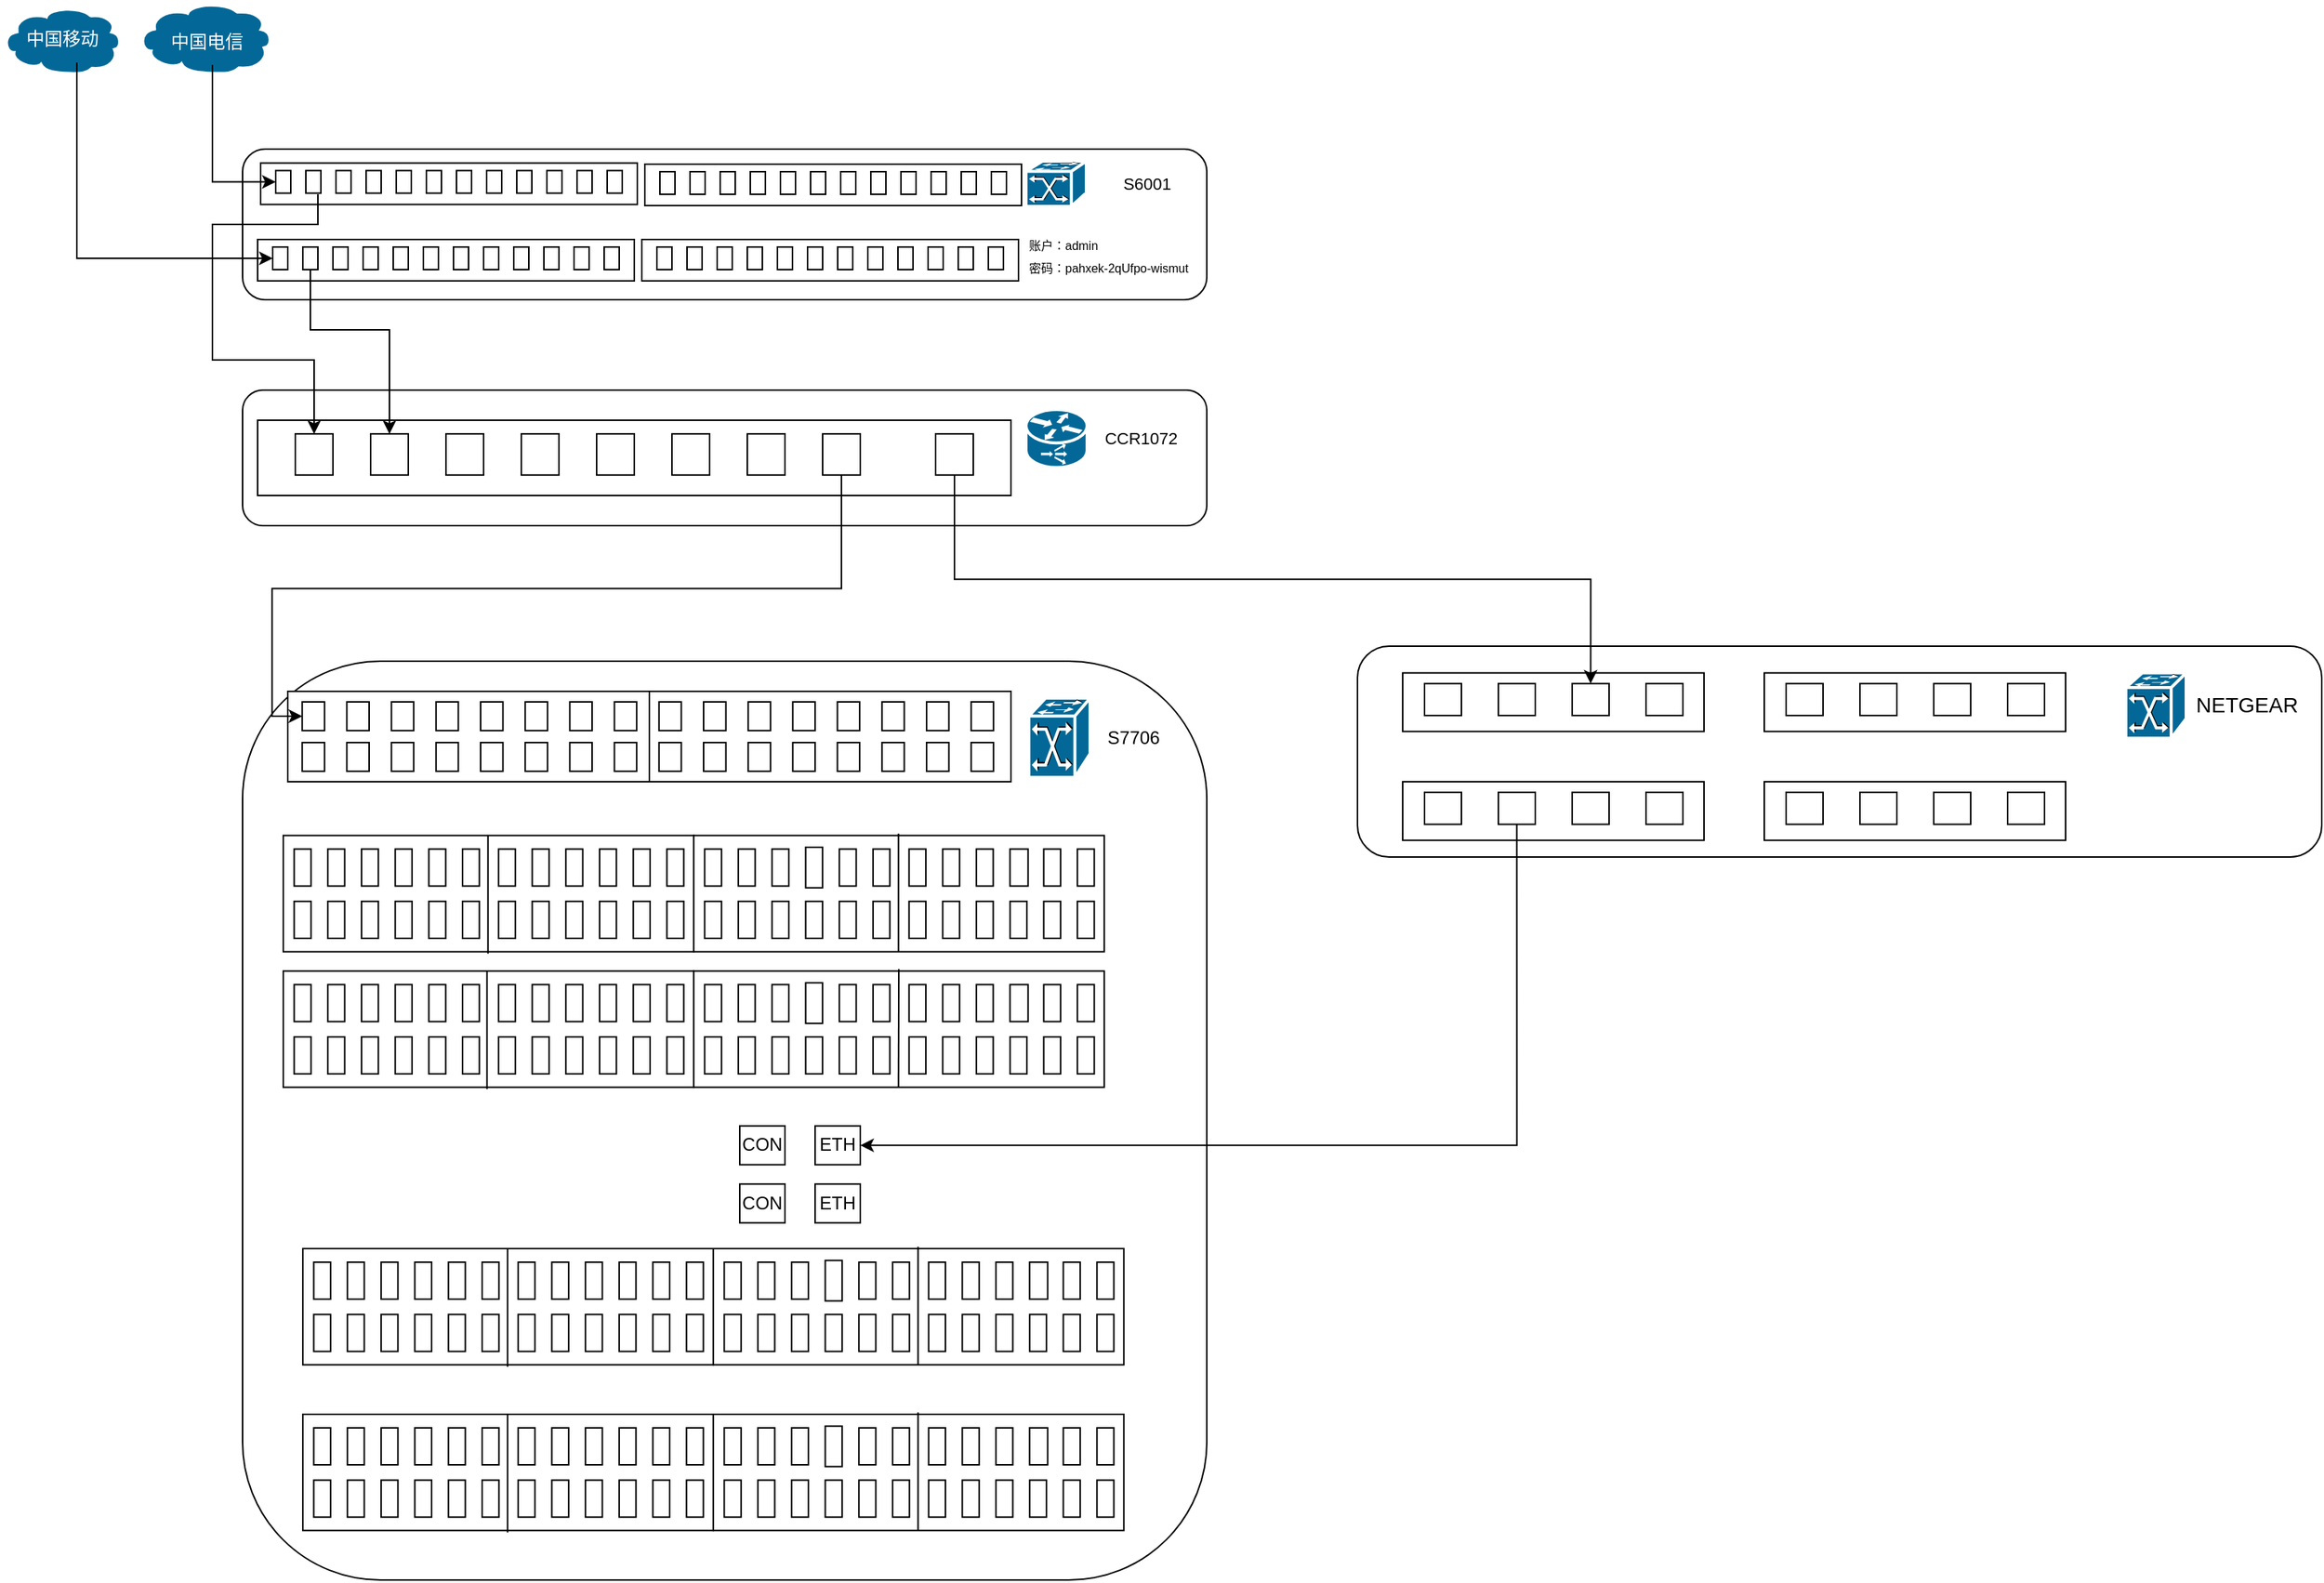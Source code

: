 <mxfile version="27.2.0">
  <diagram name="Page-1" id="1pzq0b7cTsPI9foyDski">
    <mxGraphModel dx="4276" dy="590" grid="1" gridSize="10" guides="1" tooltips="1" connect="1" arrows="1" fold="1" page="1" pageScale="1" pageWidth="3300" pageHeight="4681" math="0" shadow="0">
      <root>
        <mxCell id="0" />
        <mxCell id="1" parent="0" />
        <mxCell id="z_BVboNfzT4I1Vo-alxG-1" value="" style="rounded=1;whiteSpace=wrap;html=1;movable=1;resizable=1;rotatable=1;deletable=1;editable=1;locked=0;connectable=1;" parent="1" vertex="1">
          <mxGeometry x="160" y="120" width="640" height="100" as="geometry" />
        </mxCell>
        <mxCell id="z_BVboNfzT4I1Vo-alxG-3" value="" style="shape=mxgraph.cisco.switches.atm_fast_gigabit_etherswitch;sketch=0;html=1;pointerEvents=1;dashed=0;fillColor=#036897;strokeColor=#ffffff;strokeWidth=2;verticalLabelPosition=bottom;verticalAlign=top;align=center;outlineConnect=0;" parent="1" vertex="1">
          <mxGeometry x="680" y="128" width="40" height="30" as="geometry" />
        </mxCell>
        <mxCell id="z_BVboNfzT4I1Vo-alxG-28" value="" style="group" parent="1" vertex="1" connectable="0">
          <mxGeometry x="172" y="129.25" width="250" height="27.5" as="geometry" />
        </mxCell>
        <mxCell id="z_BVboNfzT4I1Vo-alxG-5" value="" style="rounded=0;whiteSpace=wrap;html=1;movable=1;resizable=1;rotatable=1;deletable=1;editable=1;locked=0;connectable=1;" parent="z_BVboNfzT4I1Vo-alxG-28" vertex="1">
          <mxGeometry width="250" height="27.5" as="geometry" />
        </mxCell>
        <mxCell id="z_BVboNfzT4I1Vo-alxG-21" value="" style="group" parent="z_BVboNfzT4I1Vo-alxG-28" vertex="1" connectable="0">
          <mxGeometry x="10" y="5" width="230" height="15" as="geometry" />
        </mxCell>
        <mxCell id="z_BVboNfzT4I1Vo-alxG-7" value="" style="rounded=0;whiteSpace=wrap;html=1;" parent="z_BVboNfzT4I1Vo-alxG-21" vertex="1">
          <mxGeometry width="10" height="15" as="geometry" />
        </mxCell>
        <mxCell id="z_BVboNfzT4I1Vo-alxG-8" value="" style="rounded=0;whiteSpace=wrap;html=1;" parent="z_BVboNfzT4I1Vo-alxG-21" vertex="1">
          <mxGeometry x="20" width="10" height="15" as="geometry" />
        </mxCell>
        <mxCell id="z_BVboNfzT4I1Vo-alxG-10" value="" style="rounded=0;whiteSpace=wrap;html=1;" parent="z_BVboNfzT4I1Vo-alxG-21" vertex="1">
          <mxGeometry x="40" width="10" height="15" as="geometry" />
        </mxCell>
        <mxCell id="z_BVboNfzT4I1Vo-alxG-11" value="" style="rounded=0;whiteSpace=wrap;html=1;" parent="z_BVboNfzT4I1Vo-alxG-21" vertex="1">
          <mxGeometry x="60" width="10" height="15" as="geometry" />
        </mxCell>
        <mxCell id="z_BVboNfzT4I1Vo-alxG-12" value="" style="rounded=0;whiteSpace=wrap;html=1;" parent="z_BVboNfzT4I1Vo-alxG-21" vertex="1">
          <mxGeometry x="80" width="10" height="15" as="geometry" />
        </mxCell>
        <mxCell id="z_BVboNfzT4I1Vo-alxG-13" value="" style="rounded=0;whiteSpace=wrap;html=1;" parent="z_BVboNfzT4I1Vo-alxG-21" vertex="1">
          <mxGeometry x="100" width="10" height="15" as="geometry" />
        </mxCell>
        <mxCell id="z_BVboNfzT4I1Vo-alxG-14" value="" style="rounded=0;whiteSpace=wrap;html=1;" parent="z_BVboNfzT4I1Vo-alxG-21" vertex="1">
          <mxGeometry x="120" width="10" height="15" as="geometry" />
        </mxCell>
        <mxCell id="z_BVboNfzT4I1Vo-alxG-15" value="" style="rounded=0;whiteSpace=wrap;html=1;" parent="z_BVboNfzT4I1Vo-alxG-21" vertex="1">
          <mxGeometry x="140" width="10" height="15" as="geometry" />
        </mxCell>
        <mxCell id="z_BVboNfzT4I1Vo-alxG-16" value="" style="rounded=0;whiteSpace=wrap;html=1;" parent="z_BVboNfzT4I1Vo-alxG-21" vertex="1">
          <mxGeometry x="160" width="10" height="15" as="geometry" />
        </mxCell>
        <mxCell id="z_BVboNfzT4I1Vo-alxG-17" value="" style="rounded=0;whiteSpace=wrap;html=1;" parent="z_BVboNfzT4I1Vo-alxG-21" vertex="1">
          <mxGeometry x="180" width="10" height="15" as="geometry" />
        </mxCell>
        <mxCell id="z_BVboNfzT4I1Vo-alxG-18" value="" style="rounded=0;whiteSpace=wrap;html=1;" parent="z_BVboNfzT4I1Vo-alxG-21" vertex="1">
          <mxGeometry x="200" width="10" height="15" as="geometry" />
        </mxCell>
        <mxCell id="z_BVboNfzT4I1Vo-alxG-19" value="" style="rounded=0;whiteSpace=wrap;html=1;" parent="z_BVboNfzT4I1Vo-alxG-21" vertex="1">
          <mxGeometry x="220" width="10" height="15" as="geometry" />
        </mxCell>
        <mxCell id="z_BVboNfzT4I1Vo-alxG-29" value="" style="group" parent="1" vertex="1" connectable="0">
          <mxGeometry x="170" y="180" width="250" height="27.5" as="geometry" />
        </mxCell>
        <mxCell id="z_BVboNfzT4I1Vo-alxG-30" value="" style="rounded=0;whiteSpace=wrap;html=1;movable=1;resizable=1;rotatable=1;deletable=1;editable=1;locked=0;connectable=1;" parent="z_BVboNfzT4I1Vo-alxG-29" vertex="1">
          <mxGeometry width="250" height="27.5" as="geometry" />
        </mxCell>
        <mxCell id="z_BVboNfzT4I1Vo-alxG-31" value="" style="group" parent="z_BVboNfzT4I1Vo-alxG-29" vertex="1" connectable="0">
          <mxGeometry x="10" y="5" width="230" height="15" as="geometry" />
        </mxCell>
        <mxCell id="z_BVboNfzT4I1Vo-alxG-32" value="" style="rounded=0;whiteSpace=wrap;html=1;" parent="z_BVboNfzT4I1Vo-alxG-31" vertex="1">
          <mxGeometry width="10" height="15" as="geometry" />
        </mxCell>
        <mxCell id="z_BVboNfzT4I1Vo-alxG-33" value="" style="rounded=0;whiteSpace=wrap;html=1;" parent="z_BVboNfzT4I1Vo-alxG-31" vertex="1">
          <mxGeometry x="20" width="10" height="15" as="geometry" />
        </mxCell>
        <mxCell id="z_BVboNfzT4I1Vo-alxG-34" value="" style="rounded=0;whiteSpace=wrap;html=1;" parent="z_BVboNfzT4I1Vo-alxG-31" vertex="1">
          <mxGeometry x="40" width="10" height="15" as="geometry" />
        </mxCell>
        <mxCell id="z_BVboNfzT4I1Vo-alxG-35" value="" style="rounded=0;whiteSpace=wrap;html=1;" parent="z_BVboNfzT4I1Vo-alxG-31" vertex="1">
          <mxGeometry x="60" width="10" height="15" as="geometry" />
        </mxCell>
        <mxCell id="z_BVboNfzT4I1Vo-alxG-36" value="" style="rounded=0;whiteSpace=wrap;html=1;" parent="z_BVboNfzT4I1Vo-alxG-31" vertex="1">
          <mxGeometry x="80" width="10" height="15" as="geometry" />
        </mxCell>
        <mxCell id="z_BVboNfzT4I1Vo-alxG-37" value="" style="rounded=0;whiteSpace=wrap;html=1;" parent="z_BVboNfzT4I1Vo-alxG-31" vertex="1">
          <mxGeometry x="100" width="10" height="15" as="geometry" />
        </mxCell>
        <mxCell id="z_BVboNfzT4I1Vo-alxG-38" value="" style="rounded=0;whiteSpace=wrap;html=1;" parent="z_BVboNfzT4I1Vo-alxG-31" vertex="1">
          <mxGeometry x="120" width="10" height="15" as="geometry" />
        </mxCell>
        <mxCell id="z_BVboNfzT4I1Vo-alxG-39" value="" style="rounded=0;whiteSpace=wrap;html=1;" parent="z_BVboNfzT4I1Vo-alxG-31" vertex="1">
          <mxGeometry x="140" width="10" height="15" as="geometry" />
        </mxCell>
        <mxCell id="z_BVboNfzT4I1Vo-alxG-40" value="" style="rounded=0;whiteSpace=wrap;html=1;" parent="z_BVboNfzT4I1Vo-alxG-31" vertex="1">
          <mxGeometry x="160" width="10" height="15" as="geometry" />
        </mxCell>
        <mxCell id="z_BVboNfzT4I1Vo-alxG-41" value="" style="rounded=0;whiteSpace=wrap;html=1;" parent="z_BVboNfzT4I1Vo-alxG-31" vertex="1">
          <mxGeometry x="180" width="10" height="15" as="geometry" />
        </mxCell>
        <mxCell id="z_BVboNfzT4I1Vo-alxG-42" value="" style="rounded=0;whiteSpace=wrap;html=1;" parent="z_BVboNfzT4I1Vo-alxG-31" vertex="1">
          <mxGeometry x="200" width="10" height="15" as="geometry" />
        </mxCell>
        <mxCell id="z_BVboNfzT4I1Vo-alxG-43" value="" style="rounded=0;whiteSpace=wrap;html=1;" parent="z_BVboNfzT4I1Vo-alxG-31" vertex="1">
          <mxGeometry x="220" width="10" height="15" as="geometry" />
        </mxCell>
        <mxCell id="z_BVboNfzT4I1Vo-alxG-45" value="" style="group" parent="1" vertex="1" connectable="0">
          <mxGeometry x="427" y="130" width="250" height="27.5" as="geometry" />
        </mxCell>
        <mxCell id="z_BVboNfzT4I1Vo-alxG-46" value="" style="rounded=0;whiteSpace=wrap;html=1;movable=1;resizable=1;rotatable=1;deletable=1;editable=1;locked=0;connectable=1;" parent="z_BVboNfzT4I1Vo-alxG-45" vertex="1">
          <mxGeometry width="250" height="27.5" as="geometry" />
        </mxCell>
        <mxCell id="z_BVboNfzT4I1Vo-alxG-47" value="" style="group" parent="z_BVboNfzT4I1Vo-alxG-45" vertex="1" connectable="0">
          <mxGeometry x="10" y="5" width="230" height="15" as="geometry" />
        </mxCell>
        <mxCell id="z_BVboNfzT4I1Vo-alxG-48" value="" style="rounded=0;whiteSpace=wrap;html=1;" parent="z_BVboNfzT4I1Vo-alxG-47" vertex="1">
          <mxGeometry width="10" height="15" as="geometry" />
        </mxCell>
        <mxCell id="z_BVboNfzT4I1Vo-alxG-49" value="" style="rounded=0;whiteSpace=wrap;html=1;" parent="z_BVboNfzT4I1Vo-alxG-47" vertex="1">
          <mxGeometry x="20" width="10" height="15" as="geometry" />
        </mxCell>
        <mxCell id="z_BVboNfzT4I1Vo-alxG-50" value="" style="rounded=0;whiteSpace=wrap;html=1;" parent="z_BVboNfzT4I1Vo-alxG-47" vertex="1">
          <mxGeometry x="40" width="10" height="15" as="geometry" />
        </mxCell>
        <mxCell id="z_BVboNfzT4I1Vo-alxG-51" value="" style="rounded=0;whiteSpace=wrap;html=1;" parent="z_BVboNfzT4I1Vo-alxG-47" vertex="1">
          <mxGeometry x="60" width="10" height="15" as="geometry" />
        </mxCell>
        <mxCell id="z_BVboNfzT4I1Vo-alxG-52" value="" style="rounded=0;whiteSpace=wrap;html=1;" parent="z_BVboNfzT4I1Vo-alxG-47" vertex="1">
          <mxGeometry x="80" width="10" height="15" as="geometry" />
        </mxCell>
        <mxCell id="z_BVboNfzT4I1Vo-alxG-53" value="" style="rounded=0;whiteSpace=wrap;html=1;" parent="z_BVboNfzT4I1Vo-alxG-47" vertex="1">
          <mxGeometry x="100" width="10" height="15" as="geometry" />
        </mxCell>
        <mxCell id="z_BVboNfzT4I1Vo-alxG-54" value="" style="rounded=0;whiteSpace=wrap;html=1;" parent="z_BVboNfzT4I1Vo-alxG-47" vertex="1">
          <mxGeometry x="120" width="10" height="15" as="geometry" />
        </mxCell>
        <mxCell id="z_BVboNfzT4I1Vo-alxG-55" value="" style="rounded=0;whiteSpace=wrap;html=1;" parent="z_BVboNfzT4I1Vo-alxG-47" vertex="1">
          <mxGeometry x="140" width="10" height="15" as="geometry" />
        </mxCell>
        <mxCell id="z_BVboNfzT4I1Vo-alxG-56" value="" style="rounded=0;whiteSpace=wrap;html=1;" parent="z_BVboNfzT4I1Vo-alxG-47" vertex="1">
          <mxGeometry x="160" width="10" height="15" as="geometry" />
        </mxCell>
        <mxCell id="z_BVboNfzT4I1Vo-alxG-57" value="" style="rounded=0;whiteSpace=wrap;html=1;" parent="z_BVboNfzT4I1Vo-alxG-47" vertex="1">
          <mxGeometry x="180" width="10" height="15" as="geometry" />
        </mxCell>
        <mxCell id="z_BVboNfzT4I1Vo-alxG-58" value="" style="rounded=0;whiteSpace=wrap;html=1;" parent="z_BVboNfzT4I1Vo-alxG-47" vertex="1">
          <mxGeometry x="200" width="10" height="15" as="geometry" />
        </mxCell>
        <mxCell id="z_BVboNfzT4I1Vo-alxG-59" value="" style="rounded=0;whiteSpace=wrap;html=1;" parent="z_BVboNfzT4I1Vo-alxG-47" vertex="1">
          <mxGeometry x="220" width="10" height="15" as="geometry" />
        </mxCell>
        <mxCell id="z_BVboNfzT4I1Vo-alxG-60" value="" style="group" parent="1" vertex="1" connectable="0">
          <mxGeometry x="425" y="180" width="250" height="27.5" as="geometry" />
        </mxCell>
        <mxCell id="z_BVboNfzT4I1Vo-alxG-61" value="" style="rounded=0;whiteSpace=wrap;html=1;movable=1;resizable=1;rotatable=1;deletable=1;editable=1;locked=0;connectable=1;" parent="z_BVboNfzT4I1Vo-alxG-60" vertex="1">
          <mxGeometry width="250" height="27.5" as="geometry" />
        </mxCell>
        <mxCell id="z_BVboNfzT4I1Vo-alxG-62" value="" style="group" parent="z_BVboNfzT4I1Vo-alxG-60" vertex="1" connectable="0">
          <mxGeometry x="10" y="5" width="230" height="15" as="geometry" />
        </mxCell>
        <mxCell id="z_BVboNfzT4I1Vo-alxG-63" value="" style="rounded=0;whiteSpace=wrap;html=1;" parent="z_BVboNfzT4I1Vo-alxG-62" vertex="1">
          <mxGeometry width="10" height="15" as="geometry" />
        </mxCell>
        <mxCell id="z_BVboNfzT4I1Vo-alxG-64" value="" style="rounded=0;whiteSpace=wrap;html=1;" parent="z_BVboNfzT4I1Vo-alxG-62" vertex="1">
          <mxGeometry x="20" width="10" height="15" as="geometry" />
        </mxCell>
        <mxCell id="z_BVboNfzT4I1Vo-alxG-65" value="" style="rounded=0;whiteSpace=wrap;html=1;" parent="z_BVboNfzT4I1Vo-alxG-62" vertex="1">
          <mxGeometry x="40" width="10" height="15" as="geometry" />
        </mxCell>
        <mxCell id="z_BVboNfzT4I1Vo-alxG-66" value="" style="rounded=0;whiteSpace=wrap;html=1;" parent="z_BVboNfzT4I1Vo-alxG-62" vertex="1">
          <mxGeometry x="60" width="10" height="15" as="geometry" />
        </mxCell>
        <mxCell id="z_BVboNfzT4I1Vo-alxG-67" value="" style="rounded=0;whiteSpace=wrap;html=1;" parent="z_BVboNfzT4I1Vo-alxG-62" vertex="1">
          <mxGeometry x="80" width="10" height="15" as="geometry" />
        </mxCell>
        <mxCell id="z_BVboNfzT4I1Vo-alxG-68" value="" style="rounded=0;whiteSpace=wrap;html=1;" parent="z_BVboNfzT4I1Vo-alxG-62" vertex="1">
          <mxGeometry x="100" width="10" height="15" as="geometry" />
        </mxCell>
        <mxCell id="z_BVboNfzT4I1Vo-alxG-69" value="" style="rounded=0;whiteSpace=wrap;html=1;" parent="z_BVboNfzT4I1Vo-alxG-62" vertex="1">
          <mxGeometry x="120" width="10" height="15" as="geometry" />
        </mxCell>
        <mxCell id="z_BVboNfzT4I1Vo-alxG-70" value="" style="rounded=0;whiteSpace=wrap;html=1;" parent="z_BVboNfzT4I1Vo-alxG-62" vertex="1">
          <mxGeometry x="140" width="10" height="15" as="geometry" />
        </mxCell>
        <mxCell id="z_BVboNfzT4I1Vo-alxG-71" value="" style="rounded=0;whiteSpace=wrap;html=1;" parent="z_BVboNfzT4I1Vo-alxG-62" vertex="1">
          <mxGeometry x="160" width="10" height="15" as="geometry" />
        </mxCell>
        <mxCell id="z_BVboNfzT4I1Vo-alxG-72" value="" style="rounded=0;whiteSpace=wrap;html=1;" parent="z_BVboNfzT4I1Vo-alxG-62" vertex="1">
          <mxGeometry x="180" width="10" height="15" as="geometry" />
        </mxCell>
        <mxCell id="z_BVboNfzT4I1Vo-alxG-73" value="" style="rounded=0;whiteSpace=wrap;html=1;" parent="z_BVboNfzT4I1Vo-alxG-62" vertex="1">
          <mxGeometry x="200" width="10" height="15" as="geometry" />
        </mxCell>
        <mxCell id="z_BVboNfzT4I1Vo-alxG-74" value="" style="rounded=0;whiteSpace=wrap;html=1;" parent="z_BVboNfzT4I1Vo-alxG-62" vertex="1">
          <mxGeometry x="220" width="10" height="15" as="geometry" />
        </mxCell>
        <mxCell id="z_BVboNfzT4I1Vo-alxG-85" value="&lt;font style=&quot;font-size: 11px;&quot;&gt;S6001&lt;/font&gt;" style="text;html=1;align=center;verticalAlign=middle;resizable=0;points=[];autosize=1;strokeColor=none;fillColor=none;fontSize=7;" parent="1" vertex="1">
          <mxGeometry x="730" y="128" width="60" height="30" as="geometry" />
        </mxCell>
        <mxCell id="z_BVboNfzT4I1Vo-alxG-86" value="&lt;span style=&quot;color: rgba(0, 0, 0, 0); font-family: monospace; font-size: 0px; text-align: start;&quot;&gt;%3CmxGraphModel%3E%3Croot%3E%3CmxCell%20id%3D%220%22%2F%3E%3CmxCell%20id%3D%221%22%20parent%3D%220%22%2F%3E%3CmxCell%20id%3D%222%22%20value%3D%22%22%20style%3D%22rounded%3D1%3BwhiteSpace%3Dwrap%3Bhtml%3D1%3Bmovable%3D1%3Bresizable%3D1%3Brotatable%3D1%3Bdeletable%3D1%3Beditable%3D1%3Blocked%3D0%3Bconnectable%3D1%3B%22%20vertex%3D%221%22%20parent%3D%221%22%3E%3CmxGeometry%20x%3D%22270%22%20y%3D%2210%22%20width%3D%22600%22%20height%3D%2290%22%20as%3D%22geometry%22%2F%3E%3C%2FmxCell%3E%3C%2Froot%3E%3C%2FmxGraphModel%3E&lt;/span&gt;" style="text;html=1;align=center;verticalAlign=middle;resizable=0;points=[];autosize=1;strokeColor=none;fillColor=none;" parent="1" vertex="1">
          <mxGeometry x="600" y="208" width="20" height="30" as="geometry" />
        </mxCell>
        <mxCell id="z_BVboNfzT4I1Vo-alxG-88" value="&lt;div&gt;&lt;font style=&quot;font-size: 8px;&quot;&gt;账户：admin&lt;/font&gt;&lt;/div&gt;&lt;div&gt;&lt;span style=&quot;font-size: 8px; background-color: transparent; color: light-dark(rgb(0, 0, 0), rgb(255, 255, 255));&quot;&gt;密码：pahxek-2qUfpo-wismut&lt;/span&gt;&lt;/div&gt;" style="text;html=1;align=left;verticalAlign=middle;whiteSpace=wrap;rounded=0;" parent="1" vertex="1">
          <mxGeometry x="680" y="170" width="110" height="40" as="geometry" />
        </mxCell>
        <mxCell id="ybXJnE_iKAjGF9KhKb8T-1" value="" style="group" vertex="1" connectable="0" parent="1">
          <mxGeometry x="160" y="460" width="640" height="610" as="geometry" />
        </mxCell>
        <mxCell id="z_BVboNfzT4I1Vo-alxG-2" value="" style="rounded=1;whiteSpace=wrap;html=1;" parent="ybXJnE_iKAjGF9KhKb8T-1" vertex="1">
          <mxGeometry width="640" height="610" as="geometry" />
        </mxCell>
        <mxCell id="z_BVboNfzT4I1Vo-alxG-76" value="" style="shape=mxgraph.cisco.switches.atm_fast_gigabit_etherswitch;sketch=0;html=1;pointerEvents=1;dashed=0;fillColor=#036897;strokeColor=#ffffff;strokeWidth=2;verticalLabelPosition=bottom;verticalAlign=top;align=center;outlineConnect=0;" parent="ybXJnE_iKAjGF9KhKb8T-1" vertex="1">
          <mxGeometry x="521.846" y="24.544" width="40.635" height="52.599" as="geometry" />
        </mxCell>
        <mxCell id="ybXJnE_iKAjGF9KhKb8T-39" value="S7706" style="text;html=1;align=center;verticalAlign=middle;whiteSpace=wrap;rounded=0;" vertex="1" parent="ybXJnE_iKAjGF9KhKb8T-1">
          <mxGeometry x="562.481" y="31.551" width="59.077" height="38.571" as="geometry" />
        </mxCell>
        <mxCell id="ybXJnE_iKAjGF9KhKb8T-298" value="" style="group" vertex="1" connectable="0" parent="ybXJnE_iKAjGF9KhKb8T-1">
          <mxGeometry x="27" y="115.714" width="544.9" height="77.143" as="geometry" />
        </mxCell>
        <mxCell id="ybXJnE_iKAjGF9KhKb8T-152" value="" style="rounded=0;whiteSpace=wrap;html=1;movable=1;resizable=1;rotatable=1;deletable=1;editable=1;locked=0;connectable=1;" vertex="1" parent="ybXJnE_iKAjGF9KhKb8T-298">
          <mxGeometry width="272.45" height="77.143" as="geometry" />
        </mxCell>
        <mxCell id="ybXJnE_iKAjGF9KhKb8T-154" value="" style="group" vertex="1" connectable="0" parent="ybXJnE_iKAjGF9KhKb8T-298">
          <mxGeometry x="7.25" y="9" width="167.633" height="24.544" as="geometry" />
        </mxCell>
        <mxCell id="ybXJnE_iKAjGF9KhKb8T-155" value="" style="rounded=0;whiteSpace=wrap;html=1;spacingTop=0;" vertex="1" parent="ybXJnE_iKAjGF9KhKb8T-154">
          <mxGeometry width="11.176" height="24.544" as="geometry" />
        </mxCell>
        <mxCell id="ybXJnE_iKAjGF9KhKb8T-156" value="" style="rounded=0;whiteSpace=wrap;html=1;spacingTop=0;" vertex="1" parent="ybXJnE_iKAjGF9KhKb8T-154">
          <mxGeometry x="22.351" width="11.176" height="24.544" as="geometry" />
        </mxCell>
        <mxCell id="ybXJnE_iKAjGF9KhKb8T-157" value="" style="rounded=0;whiteSpace=wrap;html=1;spacingTop=0;" vertex="1" parent="ybXJnE_iKAjGF9KhKb8T-154">
          <mxGeometry x="44.702" width="11.176" height="24.544" as="geometry" />
        </mxCell>
        <mxCell id="ybXJnE_iKAjGF9KhKb8T-158" value="" style="rounded=0;whiteSpace=wrap;html=1;spacingTop=0;" vertex="1" parent="ybXJnE_iKAjGF9KhKb8T-154">
          <mxGeometry x="67.053" width="11.176" height="24.544" as="geometry" />
        </mxCell>
        <mxCell id="ybXJnE_iKAjGF9KhKb8T-159" value="" style="rounded=0;whiteSpace=wrap;html=1;spacingTop=0;" vertex="1" parent="ybXJnE_iKAjGF9KhKb8T-154">
          <mxGeometry x="89.404" width="11.176" height="24.544" as="geometry" />
        </mxCell>
        <mxCell id="ybXJnE_iKAjGF9KhKb8T-160" value="" style="rounded=0;whiteSpace=wrap;html=1;spacingTop=0;" vertex="1" parent="ybXJnE_iKAjGF9KhKb8T-154">
          <mxGeometry x="111.755" width="11.176" height="24.544" as="geometry" />
        </mxCell>
        <mxCell id="ybXJnE_iKAjGF9KhKb8T-163" value="" style="group" vertex="1" connectable="0" parent="ybXJnE_iKAjGF9KhKb8T-298">
          <mxGeometry x="7.25" y="43.714" width="303.284" height="24.544" as="geometry" />
        </mxCell>
        <mxCell id="ybXJnE_iKAjGF9KhKb8T-197" value="" style="group" vertex="1" connectable="0" parent="ybXJnE_iKAjGF9KhKb8T-163">
          <mxGeometry width="122.931" height="24.544" as="geometry" />
        </mxCell>
        <mxCell id="ybXJnE_iKAjGF9KhKb8T-214" value="" style="group" vertex="1" connectable="0" parent="ybXJnE_iKAjGF9KhKb8T-197">
          <mxGeometry width="122.931" height="24.544" as="geometry" />
        </mxCell>
        <mxCell id="ybXJnE_iKAjGF9KhKb8T-164" value="" style="rounded=0;whiteSpace=wrap;html=1;spacingTop=0;" vertex="1" parent="ybXJnE_iKAjGF9KhKb8T-214">
          <mxGeometry width="11.176" height="24.544" as="geometry" />
        </mxCell>
        <mxCell id="ybXJnE_iKAjGF9KhKb8T-165" value="" style="rounded=0;whiteSpace=wrap;html=1;spacingTop=0;" vertex="1" parent="ybXJnE_iKAjGF9KhKb8T-214">
          <mxGeometry x="22.351" width="11.176" height="24.544" as="geometry" />
        </mxCell>
        <mxCell id="ybXJnE_iKAjGF9KhKb8T-166" value="" style="rounded=0;whiteSpace=wrap;html=1;spacingTop=0;" vertex="1" parent="ybXJnE_iKAjGF9KhKb8T-214">
          <mxGeometry x="44.702" width="11.176" height="24.544" as="geometry" />
        </mxCell>
        <mxCell id="ybXJnE_iKAjGF9KhKb8T-167" value="" style="rounded=0;whiteSpace=wrap;html=1;spacingTop=0;" vertex="1" parent="ybXJnE_iKAjGF9KhKb8T-214">
          <mxGeometry x="67.053" width="11.176" height="24.544" as="geometry" />
        </mxCell>
        <mxCell id="ybXJnE_iKAjGF9KhKb8T-168" value="" style="rounded=0;whiteSpace=wrap;html=1;spacingTop=0;" vertex="1" parent="ybXJnE_iKAjGF9KhKb8T-214">
          <mxGeometry x="89.404" width="11.176" height="24.544" as="geometry" />
        </mxCell>
        <mxCell id="ybXJnE_iKAjGF9KhKb8T-169" value="" style="rounded=0;whiteSpace=wrap;html=1;spacingTop=0;" vertex="1" parent="ybXJnE_iKAjGF9KhKb8T-214">
          <mxGeometry x="111.755" width="11.176" height="24.544" as="geometry" />
        </mxCell>
        <mxCell id="ybXJnE_iKAjGF9KhKb8T-205" value="" style="group" vertex="1" connectable="0" parent="ybXJnE_iKAjGF9KhKb8T-163">
          <mxGeometry x="135.652" width="122.931" height="24.544" as="geometry" />
        </mxCell>
        <mxCell id="ybXJnE_iKAjGF9KhKb8T-206" value="" style="rounded=0;whiteSpace=wrap;html=1;spacingTop=0;" vertex="1" parent="ybXJnE_iKAjGF9KhKb8T-205">
          <mxGeometry width="11.176" height="24.544" as="geometry" />
        </mxCell>
        <mxCell id="ybXJnE_iKAjGF9KhKb8T-207" value="" style="rounded=0;whiteSpace=wrap;html=1;spacingTop=0;" vertex="1" parent="ybXJnE_iKAjGF9KhKb8T-205">
          <mxGeometry x="22.351" width="11.176" height="24.544" as="geometry" />
        </mxCell>
        <mxCell id="ybXJnE_iKAjGF9KhKb8T-208" value="" style="rounded=0;whiteSpace=wrap;html=1;spacingTop=0;" vertex="1" parent="ybXJnE_iKAjGF9KhKb8T-205">
          <mxGeometry x="44.702" width="11.176" height="24.544" as="geometry" />
        </mxCell>
        <mxCell id="ybXJnE_iKAjGF9KhKb8T-209" value="" style="rounded=0;whiteSpace=wrap;html=1;spacingTop=0;" vertex="1" parent="ybXJnE_iKAjGF9KhKb8T-205">
          <mxGeometry x="67.053" width="11.176" height="24.544" as="geometry" />
        </mxCell>
        <mxCell id="ybXJnE_iKAjGF9KhKb8T-210" value="" style="rounded=0;whiteSpace=wrap;html=1;spacingTop=0;" vertex="1" parent="ybXJnE_iKAjGF9KhKb8T-205">
          <mxGeometry x="89.404" width="11.176" height="24.544" as="geometry" />
        </mxCell>
        <mxCell id="ybXJnE_iKAjGF9KhKb8T-211" value="" style="rounded=0;whiteSpace=wrap;html=1;spacingTop=0;" vertex="1" parent="ybXJnE_iKAjGF9KhKb8T-205">
          <mxGeometry x="111.755" width="11.176" height="24.544" as="geometry" />
        </mxCell>
        <mxCell id="ybXJnE_iKAjGF9KhKb8T-198" value="" style="group" vertex="1" connectable="0" parent="ybXJnE_iKAjGF9KhKb8T-298">
          <mxGeometry x="142.902" y="9" width="122.931" height="24.544" as="geometry" />
        </mxCell>
        <mxCell id="ybXJnE_iKAjGF9KhKb8T-199" value="" style="rounded=0;whiteSpace=wrap;html=1;spacingTop=0;" vertex="1" parent="ybXJnE_iKAjGF9KhKb8T-198">
          <mxGeometry width="11.176" height="24.544" as="geometry" />
        </mxCell>
        <mxCell id="ybXJnE_iKAjGF9KhKb8T-200" value="" style="rounded=0;whiteSpace=wrap;html=1;spacingTop=0;" vertex="1" parent="ybXJnE_iKAjGF9KhKb8T-198">
          <mxGeometry x="22.351" width="11.176" height="24.544" as="geometry" />
        </mxCell>
        <mxCell id="ybXJnE_iKAjGF9KhKb8T-201" value="" style="rounded=0;whiteSpace=wrap;html=1;spacingTop=0;" vertex="1" parent="ybXJnE_iKAjGF9KhKb8T-198">
          <mxGeometry x="44.702" width="11.176" height="24.544" as="geometry" />
        </mxCell>
        <mxCell id="ybXJnE_iKAjGF9KhKb8T-202" value="" style="rounded=0;whiteSpace=wrap;html=1;spacingTop=0;" vertex="1" parent="ybXJnE_iKAjGF9KhKb8T-198">
          <mxGeometry x="67.053" width="11.176" height="24.544" as="geometry" />
        </mxCell>
        <mxCell id="ybXJnE_iKAjGF9KhKb8T-203" value="" style="rounded=0;whiteSpace=wrap;html=1;spacingTop=0;" vertex="1" parent="ybXJnE_iKAjGF9KhKb8T-198">
          <mxGeometry x="89.404" width="11.176" height="24.544" as="geometry" />
        </mxCell>
        <mxCell id="ybXJnE_iKAjGF9KhKb8T-204" value="" style="rounded=0;whiteSpace=wrap;html=1;spacingTop=0;" vertex="1" parent="ybXJnE_iKAjGF9KhKb8T-198">
          <mxGeometry x="111.755" width="11.176" height="24.544" as="geometry" />
        </mxCell>
        <mxCell id="ybXJnE_iKAjGF9KhKb8T-216" value="" style="rounded=0;whiteSpace=wrap;html=1;movable=1;resizable=1;rotatable=1;deletable=1;editable=1;locked=0;connectable=1;" vertex="1" parent="ybXJnE_iKAjGF9KhKb8T-298">
          <mxGeometry x="272.45" width="272.45" height="77.143" as="geometry" />
        </mxCell>
        <mxCell id="ybXJnE_iKAjGF9KhKb8T-217" value="" style="group" vertex="1" connectable="0" parent="ybXJnE_iKAjGF9KhKb8T-298">
          <mxGeometry x="279.7" y="9" width="167.633" height="25.714" as="geometry" />
        </mxCell>
        <mxCell id="ybXJnE_iKAjGF9KhKb8T-218" value="" style="rounded=0;whiteSpace=wrap;html=1;spacingTop=0;" vertex="1" parent="ybXJnE_iKAjGF9KhKb8T-217">
          <mxGeometry width="11.176" height="24.544" as="geometry" />
        </mxCell>
        <mxCell id="ybXJnE_iKAjGF9KhKb8T-219" value="" style="rounded=0;whiteSpace=wrap;html=1;spacingTop=0;" vertex="1" parent="ybXJnE_iKAjGF9KhKb8T-217">
          <mxGeometry x="22.351" width="11.176" height="24.544" as="geometry" />
        </mxCell>
        <mxCell id="ybXJnE_iKAjGF9KhKb8T-220" value="" style="rounded=0;whiteSpace=wrap;html=1;spacingTop=0;" vertex="1" parent="ybXJnE_iKAjGF9KhKb8T-217">
          <mxGeometry x="44.702" width="11.176" height="24.544" as="geometry" />
        </mxCell>
        <mxCell id="ybXJnE_iKAjGF9KhKb8T-221" value="" style="rounded=0;whiteSpace=wrap;html=1;spacingTop=0;" vertex="1" parent="ybXJnE_iKAjGF9KhKb8T-217">
          <mxGeometry x="67.05" y="-1.17" width="11.18" height="26.884" as="geometry" />
        </mxCell>
        <mxCell id="ybXJnE_iKAjGF9KhKb8T-222" value="" style="rounded=0;whiteSpace=wrap;html=1;spacingTop=0;" vertex="1" parent="ybXJnE_iKAjGF9KhKb8T-217">
          <mxGeometry x="89.404" width="11.176" height="24.544" as="geometry" />
        </mxCell>
        <mxCell id="ybXJnE_iKAjGF9KhKb8T-223" value="" style="rounded=0;whiteSpace=wrap;html=1;spacingTop=0;" vertex="1" parent="ybXJnE_iKAjGF9KhKb8T-217">
          <mxGeometry x="111.755" width="11.176" height="24.544" as="geometry" />
        </mxCell>
        <mxCell id="ybXJnE_iKAjGF9KhKb8T-224" value="" style="rounded=0;whiteSpace=wrap;html=1;spacingTop=0;" vertex="1" parent="ybXJnE_iKAjGF9KhKb8T-298">
          <mxGeometry x="279.7" y="43.714" width="11.176" height="24.544" as="geometry" />
        </mxCell>
        <mxCell id="ybXJnE_iKAjGF9KhKb8T-225" value="" style="rounded=0;whiteSpace=wrap;html=1;spacingTop=0;" vertex="1" parent="ybXJnE_iKAjGF9KhKb8T-298">
          <mxGeometry x="302.051" y="43.714" width="11.176" height="24.544" as="geometry" />
        </mxCell>
        <mxCell id="ybXJnE_iKAjGF9KhKb8T-226" value="" style="rounded=0;whiteSpace=wrap;html=1;spacingTop=0;" vertex="1" parent="ybXJnE_iKAjGF9KhKb8T-298">
          <mxGeometry x="324.402" y="43.714" width="11.176" height="24.544" as="geometry" />
        </mxCell>
        <mxCell id="ybXJnE_iKAjGF9KhKb8T-227" value="" style="rounded=0;whiteSpace=wrap;html=1;spacingTop=0;" vertex="1" parent="ybXJnE_iKAjGF9KhKb8T-298">
          <mxGeometry x="346.753" y="43.714" width="11.176" height="24.544" as="geometry" />
        </mxCell>
        <mxCell id="ybXJnE_iKAjGF9KhKb8T-228" value="" style="rounded=0;whiteSpace=wrap;html=1;spacingTop=0;" vertex="1" parent="ybXJnE_iKAjGF9KhKb8T-298">
          <mxGeometry x="369.104" y="43.714" width="11.176" height="24.544" as="geometry" />
        </mxCell>
        <mxCell id="ybXJnE_iKAjGF9KhKb8T-229" value="" style="rounded=0;whiteSpace=wrap;html=1;spacingTop=0;" vertex="1" parent="ybXJnE_iKAjGF9KhKb8T-298">
          <mxGeometry x="391.455" y="43.714" width="11.176" height="24.544" as="geometry" />
        </mxCell>
        <mxCell id="ybXJnE_iKAjGF9KhKb8T-230" value="" style="rounded=0;whiteSpace=wrap;html=1;spacingTop=0;" vertex="1" parent="ybXJnE_iKAjGF9KhKb8T-298">
          <mxGeometry x="415.352" y="43.714" width="11.176" height="24.544" as="geometry" />
        </mxCell>
        <mxCell id="ybXJnE_iKAjGF9KhKb8T-231" value="" style="rounded=0;whiteSpace=wrap;html=1;spacingTop=0;" vertex="1" parent="ybXJnE_iKAjGF9KhKb8T-298">
          <mxGeometry x="437.703" y="43.714" width="11.176" height="24.544" as="geometry" />
        </mxCell>
        <mxCell id="ybXJnE_iKAjGF9KhKb8T-232" value="" style="rounded=0;whiteSpace=wrap;html=1;spacingTop=0;" vertex="1" parent="ybXJnE_iKAjGF9KhKb8T-298">
          <mxGeometry x="460.054" y="43.714" width="11.176" height="24.544" as="geometry" />
        </mxCell>
        <mxCell id="ybXJnE_iKAjGF9KhKb8T-233" value="" style="rounded=0;whiteSpace=wrap;html=1;spacingTop=0;" vertex="1" parent="ybXJnE_iKAjGF9KhKb8T-298">
          <mxGeometry x="482.405" y="43.714" width="11.176" height="24.544" as="geometry" />
        </mxCell>
        <mxCell id="ybXJnE_iKAjGF9KhKb8T-234" value="" style="rounded=0;whiteSpace=wrap;html=1;spacingTop=0;" vertex="1" parent="ybXJnE_iKAjGF9KhKb8T-298">
          <mxGeometry x="504.756" y="43.714" width="11.176" height="24.544" as="geometry" />
        </mxCell>
        <mxCell id="ybXJnE_iKAjGF9KhKb8T-235" value="" style="rounded=0;whiteSpace=wrap;html=1;spacingTop=0;" vertex="1" parent="ybXJnE_iKAjGF9KhKb8T-298">
          <mxGeometry x="527.107" y="43.714" width="11.176" height="24.544" as="geometry" />
        </mxCell>
        <mxCell id="ybXJnE_iKAjGF9KhKb8T-236" value="" style="group" vertex="1" connectable="0" parent="ybXJnE_iKAjGF9KhKb8T-298">
          <mxGeometry x="415.352" y="9" width="122.931" height="24.544" as="geometry" />
        </mxCell>
        <mxCell id="ybXJnE_iKAjGF9KhKb8T-237" value="" style="rounded=0;whiteSpace=wrap;html=1;spacingTop=0;" vertex="1" parent="ybXJnE_iKAjGF9KhKb8T-236">
          <mxGeometry width="11.176" height="24.544" as="geometry" />
        </mxCell>
        <mxCell id="ybXJnE_iKAjGF9KhKb8T-238" value="" style="rounded=0;whiteSpace=wrap;html=1;spacingTop=0;" vertex="1" parent="ybXJnE_iKAjGF9KhKb8T-236">
          <mxGeometry x="22.351" width="11.176" height="24.544" as="geometry" />
        </mxCell>
        <mxCell id="ybXJnE_iKAjGF9KhKb8T-239" value="" style="rounded=0;whiteSpace=wrap;html=1;spacingTop=0;" vertex="1" parent="ybXJnE_iKAjGF9KhKb8T-236">
          <mxGeometry x="44.702" width="11.176" height="24.544" as="geometry" />
        </mxCell>
        <mxCell id="ybXJnE_iKAjGF9KhKb8T-240" value="" style="rounded=0;whiteSpace=wrap;html=1;spacingTop=0;" vertex="1" parent="ybXJnE_iKAjGF9KhKb8T-236">
          <mxGeometry x="67" width="12" height="24.544" as="geometry" />
        </mxCell>
        <mxCell id="ybXJnE_iKAjGF9KhKb8T-241" value="" style="rounded=0;whiteSpace=wrap;html=1;spacingTop=0;" vertex="1" parent="ybXJnE_iKAjGF9KhKb8T-236">
          <mxGeometry x="89.404" width="11.176" height="24.544" as="geometry" />
        </mxCell>
        <mxCell id="ybXJnE_iKAjGF9KhKb8T-242" value="" style="rounded=0;whiteSpace=wrap;html=1;spacingTop=0;" vertex="1" parent="ybXJnE_iKAjGF9KhKb8T-236">
          <mxGeometry x="111.755" width="11.176" height="24.544" as="geometry" />
        </mxCell>
        <mxCell id="ybXJnE_iKAjGF9KhKb8T-153" value="" style="endArrow=none;html=1;rounded=0;" edge="1" parent="ybXJnE_iKAjGF9KhKb8T-298">
          <mxGeometry width="50" height="50" relative="1" as="geometry">
            <mxPoint x="135.88" y="78.429" as="sourcePoint" />
            <mxPoint x="135.88" as="targetPoint" />
            <Array as="points" />
          </mxGeometry>
        </mxCell>
        <mxCell id="ybXJnE_iKAjGF9KhKb8T-243" value="" style="endArrow=none;html=1;rounded=0;" edge="1" parent="ybXJnE_iKAjGF9KhKb8T-298">
          <mxGeometry width="50" height="50" relative="1" as="geometry">
            <mxPoint x="408.33" y="77.143" as="sourcePoint" />
            <mxPoint x="408.33" y="-1.286" as="targetPoint" />
            <Array as="points" />
          </mxGeometry>
        </mxCell>
        <mxCell id="ybXJnE_iKAjGF9KhKb8T-299" value="" style="group" vertex="1" connectable="0" parent="ybXJnE_iKAjGF9KhKb8T-1">
          <mxGeometry x="27" y="205.714" width="544.9" height="77.143" as="geometry" />
        </mxCell>
        <mxCell id="ybXJnE_iKAjGF9KhKb8T-300" value="" style="rounded=0;whiteSpace=wrap;html=1;movable=1;resizable=1;rotatable=1;deletable=1;editable=1;locked=0;connectable=1;" vertex="1" parent="ybXJnE_iKAjGF9KhKb8T-299">
          <mxGeometry width="272.45" height="77.143" as="geometry" />
        </mxCell>
        <mxCell id="ybXJnE_iKAjGF9KhKb8T-301" value="" style="group" vertex="1" connectable="0" parent="ybXJnE_iKAjGF9KhKb8T-299">
          <mxGeometry x="7.25" y="9" width="167.633" height="24.544" as="geometry" />
        </mxCell>
        <mxCell id="ybXJnE_iKAjGF9KhKb8T-302" value="" style="rounded=0;whiteSpace=wrap;html=1;spacingTop=0;" vertex="1" parent="ybXJnE_iKAjGF9KhKb8T-301">
          <mxGeometry width="11.176" height="24.544" as="geometry" />
        </mxCell>
        <mxCell id="ybXJnE_iKAjGF9KhKb8T-303" value="" style="rounded=0;whiteSpace=wrap;html=1;spacingTop=0;" vertex="1" parent="ybXJnE_iKAjGF9KhKb8T-301">
          <mxGeometry x="22.351" width="11.176" height="24.544" as="geometry" />
        </mxCell>
        <mxCell id="ybXJnE_iKAjGF9KhKb8T-304" value="" style="rounded=0;whiteSpace=wrap;html=1;spacingTop=0;" vertex="1" parent="ybXJnE_iKAjGF9KhKb8T-301">
          <mxGeometry x="44.702" width="11.176" height="24.544" as="geometry" />
        </mxCell>
        <mxCell id="ybXJnE_iKAjGF9KhKb8T-305" value="" style="rounded=0;whiteSpace=wrap;html=1;spacingTop=0;" vertex="1" parent="ybXJnE_iKAjGF9KhKb8T-301">
          <mxGeometry x="67.053" width="11.176" height="24.544" as="geometry" />
        </mxCell>
        <mxCell id="ybXJnE_iKAjGF9KhKb8T-306" value="" style="rounded=0;whiteSpace=wrap;html=1;spacingTop=0;" vertex="1" parent="ybXJnE_iKAjGF9KhKb8T-301">
          <mxGeometry x="89.404" width="11.176" height="24.544" as="geometry" />
        </mxCell>
        <mxCell id="ybXJnE_iKAjGF9KhKb8T-307" value="" style="rounded=0;whiteSpace=wrap;html=1;spacingTop=0;" vertex="1" parent="ybXJnE_iKAjGF9KhKb8T-301">
          <mxGeometry x="111.755" width="11.176" height="24.544" as="geometry" />
        </mxCell>
        <mxCell id="ybXJnE_iKAjGF9KhKb8T-308" value="" style="group" vertex="1" connectable="0" parent="ybXJnE_iKAjGF9KhKb8T-299">
          <mxGeometry x="7.25" y="43.714" width="303.284" height="24.544" as="geometry" />
        </mxCell>
        <mxCell id="ybXJnE_iKAjGF9KhKb8T-309" value="" style="group" vertex="1" connectable="0" parent="ybXJnE_iKAjGF9KhKb8T-308">
          <mxGeometry width="122.931" height="24.544" as="geometry" />
        </mxCell>
        <mxCell id="ybXJnE_iKAjGF9KhKb8T-310" value="" style="group" vertex="1" connectable="0" parent="ybXJnE_iKAjGF9KhKb8T-309">
          <mxGeometry width="122.931" height="24.544" as="geometry" />
        </mxCell>
        <mxCell id="ybXJnE_iKAjGF9KhKb8T-311" value="" style="rounded=0;whiteSpace=wrap;html=1;spacingTop=0;" vertex="1" parent="ybXJnE_iKAjGF9KhKb8T-310">
          <mxGeometry width="11.176" height="24.544" as="geometry" />
        </mxCell>
        <mxCell id="ybXJnE_iKAjGF9KhKb8T-312" value="" style="rounded=0;whiteSpace=wrap;html=1;spacingTop=0;" vertex="1" parent="ybXJnE_iKAjGF9KhKb8T-310">
          <mxGeometry x="22.351" width="11.176" height="24.544" as="geometry" />
        </mxCell>
        <mxCell id="ybXJnE_iKAjGF9KhKb8T-313" value="" style="rounded=0;whiteSpace=wrap;html=1;spacingTop=0;" vertex="1" parent="ybXJnE_iKAjGF9KhKb8T-310">
          <mxGeometry x="44.702" width="11.176" height="24.544" as="geometry" />
        </mxCell>
        <mxCell id="ybXJnE_iKAjGF9KhKb8T-314" value="" style="rounded=0;whiteSpace=wrap;html=1;spacingTop=0;" vertex="1" parent="ybXJnE_iKAjGF9KhKb8T-310">
          <mxGeometry x="67.053" width="11.176" height="24.544" as="geometry" />
        </mxCell>
        <mxCell id="ybXJnE_iKAjGF9KhKb8T-315" value="" style="rounded=0;whiteSpace=wrap;html=1;spacingTop=0;" vertex="1" parent="ybXJnE_iKAjGF9KhKb8T-310">
          <mxGeometry x="89.404" width="11.176" height="24.544" as="geometry" />
        </mxCell>
        <mxCell id="ybXJnE_iKAjGF9KhKb8T-316" value="" style="rounded=0;whiteSpace=wrap;html=1;spacingTop=0;" vertex="1" parent="ybXJnE_iKAjGF9KhKb8T-310">
          <mxGeometry x="111.755" width="11.176" height="24.544" as="geometry" />
        </mxCell>
        <mxCell id="ybXJnE_iKAjGF9KhKb8T-317" value="" style="group" vertex="1" connectable="0" parent="ybXJnE_iKAjGF9KhKb8T-308">
          <mxGeometry x="135.652" width="122.931" height="24.544" as="geometry" />
        </mxCell>
        <mxCell id="ybXJnE_iKAjGF9KhKb8T-318" value="" style="rounded=0;whiteSpace=wrap;html=1;spacingTop=0;" vertex="1" parent="ybXJnE_iKAjGF9KhKb8T-317">
          <mxGeometry width="11.176" height="24.544" as="geometry" />
        </mxCell>
        <mxCell id="ybXJnE_iKAjGF9KhKb8T-319" value="" style="rounded=0;whiteSpace=wrap;html=1;spacingTop=0;" vertex="1" parent="ybXJnE_iKAjGF9KhKb8T-317">
          <mxGeometry x="22.351" width="11.176" height="24.544" as="geometry" />
        </mxCell>
        <mxCell id="ybXJnE_iKAjGF9KhKb8T-320" value="" style="rounded=0;whiteSpace=wrap;html=1;spacingTop=0;" vertex="1" parent="ybXJnE_iKAjGF9KhKb8T-317">
          <mxGeometry x="44.702" width="11.176" height="24.544" as="geometry" />
        </mxCell>
        <mxCell id="ybXJnE_iKAjGF9KhKb8T-321" value="" style="rounded=0;whiteSpace=wrap;html=1;spacingTop=0;" vertex="1" parent="ybXJnE_iKAjGF9KhKb8T-317">
          <mxGeometry x="67.053" width="11.176" height="24.544" as="geometry" />
        </mxCell>
        <mxCell id="ybXJnE_iKAjGF9KhKb8T-322" value="" style="rounded=0;whiteSpace=wrap;html=1;spacingTop=0;" vertex="1" parent="ybXJnE_iKAjGF9KhKb8T-317">
          <mxGeometry x="89.404" width="11.176" height="24.544" as="geometry" />
        </mxCell>
        <mxCell id="ybXJnE_iKAjGF9KhKb8T-323" value="" style="rounded=0;whiteSpace=wrap;html=1;spacingTop=0;" vertex="1" parent="ybXJnE_iKAjGF9KhKb8T-317">
          <mxGeometry x="111.755" width="11.176" height="24.544" as="geometry" />
        </mxCell>
        <mxCell id="ybXJnE_iKAjGF9KhKb8T-359" value="" style="endArrow=none;html=1;rounded=0;" edge="1" parent="ybXJnE_iKAjGF9KhKb8T-308">
          <mxGeometry width="50" height="50" relative="1" as="geometry">
            <mxPoint x="128" y="34.714" as="sourcePoint" />
            <mxPoint x="128" y="-43.714" as="targetPoint" />
            <Array as="points" />
          </mxGeometry>
        </mxCell>
        <mxCell id="ybXJnE_iKAjGF9KhKb8T-324" value="" style="group" vertex="1" connectable="0" parent="ybXJnE_iKAjGF9KhKb8T-299">
          <mxGeometry x="142.902" y="9" width="122.931" height="24.544" as="geometry" />
        </mxCell>
        <mxCell id="ybXJnE_iKAjGF9KhKb8T-325" value="" style="rounded=0;whiteSpace=wrap;html=1;spacingTop=0;" vertex="1" parent="ybXJnE_iKAjGF9KhKb8T-324">
          <mxGeometry width="11.176" height="24.544" as="geometry" />
        </mxCell>
        <mxCell id="ybXJnE_iKAjGF9KhKb8T-326" value="" style="rounded=0;whiteSpace=wrap;html=1;spacingTop=0;" vertex="1" parent="ybXJnE_iKAjGF9KhKb8T-324">
          <mxGeometry x="22.351" width="11.176" height="24.544" as="geometry" />
        </mxCell>
        <mxCell id="ybXJnE_iKAjGF9KhKb8T-327" value="" style="rounded=0;whiteSpace=wrap;html=1;spacingTop=0;" vertex="1" parent="ybXJnE_iKAjGF9KhKb8T-324">
          <mxGeometry x="44.702" width="11.176" height="24.544" as="geometry" />
        </mxCell>
        <mxCell id="ybXJnE_iKAjGF9KhKb8T-328" value="" style="rounded=0;whiteSpace=wrap;html=1;spacingTop=0;" vertex="1" parent="ybXJnE_iKAjGF9KhKb8T-324">
          <mxGeometry x="67.053" width="11.176" height="24.544" as="geometry" />
        </mxCell>
        <mxCell id="ybXJnE_iKAjGF9KhKb8T-329" value="" style="rounded=0;whiteSpace=wrap;html=1;spacingTop=0;" vertex="1" parent="ybXJnE_iKAjGF9KhKb8T-324">
          <mxGeometry x="89.404" width="11.176" height="24.544" as="geometry" />
        </mxCell>
        <mxCell id="ybXJnE_iKAjGF9KhKb8T-330" value="" style="rounded=0;whiteSpace=wrap;html=1;spacingTop=0;" vertex="1" parent="ybXJnE_iKAjGF9KhKb8T-324">
          <mxGeometry x="111.755" width="11.176" height="24.544" as="geometry" />
        </mxCell>
        <mxCell id="ybXJnE_iKAjGF9KhKb8T-331" value="" style="rounded=0;whiteSpace=wrap;html=1;movable=1;resizable=1;rotatable=1;deletable=1;editable=1;locked=0;connectable=1;" vertex="1" parent="ybXJnE_iKAjGF9KhKb8T-299">
          <mxGeometry x="272.45" width="272.45" height="77.143" as="geometry" />
        </mxCell>
        <mxCell id="ybXJnE_iKAjGF9KhKb8T-332" value="" style="group" vertex="1" connectable="0" parent="ybXJnE_iKAjGF9KhKb8T-299">
          <mxGeometry x="279.7" y="9" width="167.633" height="25.714" as="geometry" />
        </mxCell>
        <mxCell id="ybXJnE_iKAjGF9KhKb8T-333" value="" style="rounded=0;whiteSpace=wrap;html=1;spacingTop=0;" vertex="1" parent="ybXJnE_iKAjGF9KhKb8T-332">
          <mxGeometry width="11.176" height="24.544" as="geometry" />
        </mxCell>
        <mxCell id="ybXJnE_iKAjGF9KhKb8T-334" value="" style="rounded=0;whiteSpace=wrap;html=1;spacingTop=0;" vertex="1" parent="ybXJnE_iKAjGF9KhKb8T-332">
          <mxGeometry x="22.351" width="11.176" height="24.544" as="geometry" />
        </mxCell>
        <mxCell id="ybXJnE_iKAjGF9KhKb8T-335" value="" style="rounded=0;whiteSpace=wrap;html=1;spacingTop=0;" vertex="1" parent="ybXJnE_iKAjGF9KhKb8T-332">
          <mxGeometry x="44.702" width="11.176" height="24.544" as="geometry" />
        </mxCell>
        <mxCell id="ybXJnE_iKAjGF9KhKb8T-336" value="" style="rounded=0;whiteSpace=wrap;html=1;spacingTop=0;" vertex="1" parent="ybXJnE_iKAjGF9KhKb8T-332">
          <mxGeometry x="67.05" y="-1.17" width="11.18" height="26.884" as="geometry" />
        </mxCell>
        <mxCell id="ybXJnE_iKAjGF9KhKb8T-337" value="" style="rounded=0;whiteSpace=wrap;html=1;spacingTop=0;" vertex="1" parent="ybXJnE_iKAjGF9KhKb8T-332">
          <mxGeometry x="89.404" width="11.176" height="24.544" as="geometry" />
        </mxCell>
        <mxCell id="ybXJnE_iKAjGF9KhKb8T-338" value="" style="rounded=0;whiteSpace=wrap;html=1;spacingTop=0;" vertex="1" parent="ybXJnE_iKAjGF9KhKb8T-332">
          <mxGeometry x="111.755" width="11.176" height="24.544" as="geometry" />
        </mxCell>
        <mxCell id="ybXJnE_iKAjGF9KhKb8T-339" value="" style="rounded=0;whiteSpace=wrap;html=1;spacingTop=0;" vertex="1" parent="ybXJnE_iKAjGF9KhKb8T-299">
          <mxGeometry x="279.7" y="43.714" width="11.176" height="24.544" as="geometry" />
        </mxCell>
        <mxCell id="ybXJnE_iKAjGF9KhKb8T-340" value="" style="rounded=0;whiteSpace=wrap;html=1;spacingTop=0;" vertex="1" parent="ybXJnE_iKAjGF9KhKb8T-299">
          <mxGeometry x="302.051" y="43.714" width="11.176" height="24.544" as="geometry" />
        </mxCell>
        <mxCell id="ybXJnE_iKAjGF9KhKb8T-341" value="" style="rounded=0;whiteSpace=wrap;html=1;spacingTop=0;" vertex="1" parent="ybXJnE_iKAjGF9KhKb8T-299">
          <mxGeometry x="324.402" y="43.714" width="11.176" height="24.544" as="geometry" />
        </mxCell>
        <mxCell id="ybXJnE_iKAjGF9KhKb8T-342" value="" style="rounded=0;whiteSpace=wrap;html=1;spacingTop=0;" vertex="1" parent="ybXJnE_iKAjGF9KhKb8T-299">
          <mxGeometry x="346.753" y="43.714" width="11.176" height="24.544" as="geometry" />
        </mxCell>
        <mxCell id="ybXJnE_iKAjGF9KhKb8T-343" value="" style="rounded=0;whiteSpace=wrap;html=1;spacingTop=0;" vertex="1" parent="ybXJnE_iKAjGF9KhKb8T-299">
          <mxGeometry x="369.104" y="43.714" width="11.176" height="24.544" as="geometry" />
        </mxCell>
        <mxCell id="ybXJnE_iKAjGF9KhKb8T-344" value="" style="rounded=0;whiteSpace=wrap;html=1;spacingTop=0;" vertex="1" parent="ybXJnE_iKAjGF9KhKb8T-299">
          <mxGeometry x="391.455" y="43.714" width="11.176" height="24.544" as="geometry" />
        </mxCell>
        <mxCell id="ybXJnE_iKAjGF9KhKb8T-345" value="" style="rounded=0;whiteSpace=wrap;html=1;spacingTop=0;" vertex="1" parent="ybXJnE_iKAjGF9KhKb8T-299">
          <mxGeometry x="415.352" y="43.714" width="11.176" height="24.544" as="geometry" />
        </mxCell>
        <mxCell id="ybXJnE_iKAjGF9KhKb8T-346" value="" style="rounded=0;whiteSpace=wrap;html=1;spacingTop=0;" vertex="1" parent="ybXJnE_iKAjGF9KhKb8T-299">
          <mxGeometry x="437.703" y="43.714" width="11.176" height="24.544" as="geometry" />
        </mxCell>
        <mxCell id="ybXJnE_iKAjGF9KhKb8T-347" value="" style="rounded=0;whiteSpace=wrap;html=1;spacingTop=0;" vertex="1" parent="ybXJnE_iKAjGF9KhKb8T-299">
          <mxGeometry x="460.054" y="43.714" width="11.176" height="24.544" as="geometry" />
        </mxCell>
        <mxCell id="ybXJnE_iKAjGF9KhKb8T-348" value="" style="rounded=0;whiteSpace=wrap;html=1;spacingTop=0;" vertex="1" parent="ybXJnE_iKAjGF9KhKb8T-299">
          <mxGeometry x="482.405" y="43.714" width="11.176" height="24.544" as="geometry" />
        </mxCell>
        <mxCell id="ybXJnE_iKAjGF9KhKb8T-349" value="" style="rounded=0;whiteSpace=wrap;html=1;spacingTop=0;" vertex="1" parent="ybXJnE_iKAjGF9KhKb8T-299">
          <mxGeometry x="504.756" y="43.714" width="11.176" height="24.544" as="geometry" />
        </mxCell>
        <mxCell id="ybXJnE_iKAjGF9KhKb8T-350" value="" style="rounded=0;whiteSpace=wrap;html=1;spacingTop=0;" vertex="1" parent="ybXJnE_iKAjGF9KhKb8T-299">
          <mxGeometry x="527.107" y="43.714" width="11.176" height="24.544" as="geometry" />
        </mxCell>
        <mxCell id="ybXJnE_iKAjGF9KhKb8T-351" value="" style="group" vertex="1" connectable="0" parent="ybXJnE_iKAjGF9KhKb8T-299">
          <mxGeometry x="415.352" y="9" width="122.931" height="24.544" as="geometry" />
        </mxCell>
        <mxCell id="ybXJnE_iKAjGF9KhKb8T-352" value="" style="rounded=0;whiteSpace=wrap;html=1;spacingTop=0;" vertex="1" parent="ybXJnE_iKAjGF9KhKb8T-351">
          <mxGeometry width="11.176" height="24.544" as="geometry" />
        </mxCell>
        <mxCell id="ybXJnE_iKAjGF9KhKb8T-353" value="" style="rounded=0;whiteSpace=wrap;html=1;spacingTop=0;" vertex="1" parent="ybXJnE_iKAjGF9KhKb8T-351">
          <mxGeometry x="22.351" width="11.176" height="24.544" as="geometry" />
        </mxCell>
        <mxCell id="ybXJnE_iKAjGF9KhKb8T-354" value="" style="rounded=0;whiteSpace=wrap;html=1;spacingTop=0;" vertex="1" parent="ybXJnE_iKAjGF9KhKb8T-351">
          <mxGeometry x="44.702" width="11.176" height="24.544" as="geometry" />
        </mxCell>
        <mxCell id="ybXJnE_iKAjGF9KhKb8T-355" value="" style="rounded=0;whiteSpace=wrap;html=1;spacingTop=0;" vertex="1" parent="ybXJnE_iKAjGF9KhKb8T-351">
          <mxGeometry x="67" width="12" height="24.544" as="geometry" />
        </mxCell>
        <mxCell id="ybXJnE_iKAjGF9KhKb8T-356" value="" style="rounded=0;whiteSpace=wrap;html=1;spacingTop=0;" vertex="1" parent="ybXJnE_iKAjGF9KhKb8T-351">
          <mxGeometry x="89.404" width="11.176" height="24.544" as="geometry" />
        </mxCell>
        <mxCell id="ybXJnE_iKAjGF9KhKb8T-357" value="" style="rounded=0;whiteSpace=wrap;html=1;spacingTop=0;" vertex="1" parent="ybXJnE_iKAjGF9KhKb8T-351">
          <mxGeometry x="111.755" width="11.176" height="24.544" as="geometry" />
        </mxCell>
        <mxCell id="ybXJnE_iKAjGF9KhKb8T-358" value="" style="endArrow=none;html=1;rounded=0;" edge="1" parent="ybXJnE_iKAjGF9KhKb8T-299">
          <mxGeometry width="50" height="50" relative="1" as="geometry">
            <mxPoint x="408.33" y="77.143" as="sourcePoint" />
            <mxPoint x="408.58" y="-1.286" as="targetPoint" />
            <Array as="points" />
          </mxGeometry>
        </mxCell>
        <mxCell id="ybXJnE_iKAjGF9KhKb8T-360" value="CON" style="rounded=0;whiteSpace=wrap;html=1;" vertex="1" parent="ybXJnE_iKAjGF9KhKb8T-1">
          <mxGeometry x="330" y="308.571" width="30" height="25.714" as="geometry" />
        </mxCell>
        <mxCell id="ybXJnE_iKAjGF9KhKb8T-361" value="ETH" style="rounded=0;whiteSpace=wrap;html=1;" vertex="1" parent="ybXJnE_iKAjGF9KhKb8T-1">
          <mxGeometry x="380" y="308.571" width="30" height="25.714" as="geometry" />
        </mxCell>
        <mxCell id="ybXJnE_iKAjGF9KhKb8T-362" value="CON" style="rounded=0;whiteSpace=wrap;html=1;" vertex="1" parent="ybXJnE_iKAjGF9KhKb8T-1">
          <mxGeometry x="330" y="347.143" width="30" height="25.714" as="geometry" />
        </mxCell>
        <mxCell id="ybXJnE_iKAjGF9KhKb8T-363" value="ETH" style="rounded=0;whiteSpace=wrap;html=1;" vertex="1" parent="ybXJnE_iKAjGF9KhKb8T-1">
          <mxGeometry x="380" y="347.143" width="30" height="25.714" as="geometry" />
        </mxCell>
        <mxCell id="ybXJnE_iKAjGF9KhKb8T-365" value="" style="group" vertex="1" connectable="0" parent="ybXJnE_iKAjGF9KhKb8T-1">
          <mxGeometry x="40" y="390" width="544.9" height="77.143" as="geometry" />
        </mxCell>
        <mxCell id="ybXJnE_iKAjGF9KhKb8T-366" value="" style="rounded=0;whiteSpace=wrap;html=1;movable=1;resizable=1;rotatable=1;deletable=1;editable=1;locked=0;connectable=1;" vertex="1" parent="ybXJnE_iKAjGF9KhKb8T-365">
          <mxGeometry width="272.45" height="77.143" as="geometry" />
        </mxCell>
        <mxCell id="ybXJnE_iKAjGF9KhKb8T-367" value="" style="group" vertex="1" connectable="0" parent="ybXJnE_iKAjGF9KhKb8T-365">
          <mxGeometry x="7.25" y="9" width="167.633" height="24.544" as="geometry" />
        </mxCell>
        <mxCell id="ybXJnE_iKAjGF9KhKb8T-368" value="" style="rounded=0;whiteSpace=wrap;html=1;spacingTop=0;" vertex="1" parent="ybXJnE_iKAjGF9KhKb8T-367">
          <mxGeometry width="11.176" height="24.544" as="geometry" />
        </mxCell>
        <mxCell id="ybXJnE_iKAjGF9KhKb8T-369" value="" style="rounded=0;whiteSpace=wrap;html=1;spacingTop=0;" vertex="1" parent="ybXJnE_iKAjGF9KhKb8T-367">
          <mxGeometry x="22.351" width="11.176" height="24.544" as="geometry" />
        </mxCell>
        <mxCell id="ybXJnE_iKAjGF9KhKb8T-370" value="" style="rounded=0;whiteSpace=wrap;html=1;spacingTop=0;" vertex="1" parent="ybXJnE_iKAjGF9KhKb8T-367">
          <mxGeometry x="44.702" width="11.176" height="24.544" as="geometry" />
        </mxCell>
        <mxCell id="ybXJnE_iKAjGF9KhKb8T-371" value="" style="rounded=0;whiteSpace=wrap;html=1;spacingTop=0;" vertex="1" parent="ybXJnE_iKAjGF9KhKb8T-367">
          <mxGeometry x="67.053" width="11.176" height="24.544" as="geometry" />
        </mxCell>
        <mxCell id="ybXJnE_iKAjGF9KhKb8T-372" value="" style="rounded=0;whiteSpace=wrap;html=1;spacingTop=0;" vertex="1" parent="ybXJnE_iKAjGF9KhKb8T-367">
          <mxGeometry x="89.404" width="11.176" height="24.544" as="geometry" />
        </mxCell>
        <mxCell id="ybXJnE_iKAjGF9KhKb8T-373" value="" style="rounded=0;whiteSpace=wrap;html=1;spacingTop=0;" vertex="1" parent="ybXJnE_iKAjGF9KhKb8T-367">
          <mxGeometry x="111.755" width="11.176" height="24.544" as="geometry" />
        </mxCell>
        <mxCell id="ybXJnE_iKAjGF9KhKb8T-374" value="" style="group" vertex="1" connectable="0" parent="ybXJnE_iKAjGF9KhKb8T-365">
          <mxGeometry x="7.25" y="43.714" width="303.284" height="24.544" as="geometry" />
        </mxCell>
        <mxCell id="ybXJnE_iKAjGF9KhKb8T-375" value="" style="group" vertex="1" connectable="0" parent="ybXJnE_iKAjGF9KhKb8T-374">
          <mxGeometry width="122.931" height="24.544" as="geometry" />
        </mxCell>
        <mxCell id="ybXJnE_iKAjGF9KhKb8T-376" value="" style="group" vertex="1" connectable="0" parent="ybXJnE_iKAjGF9KhKb8T-375">
          <mxGeometry width="122.931" height="24.544" as="geometry" />
        </mxCell>
        <mxCell id="ybXJnE_iKAjGF9KhKb8T-377" value="" style="rounded=0;whiteSpace=wrap;html=1;spacingTop=0;" vertex="1" parent="ybXJnE_iKAjGF9KhKb8T-376">
          <mxGeometry width="11.176" height="24.544" as="geometry" />
        </mxCell>
        <mxCell id="ybXJnE_iKAjGF9KhKb8T-378" value="" style="rounded=0;whiteSpace=wrap;html=1;spacingTop=0;" vertex="1" parent="ybXJnE_iKAjGF9KhKb8T-376">
          <mxGeometry x="22.351" width="11.176" height="24.544" as="geometry" />
        </mxCell>
        <mxCell id="ybXJnE_iKAjGF9KhKb8T-379" value="" style="rounded=0;whiteSpace=wrap;html=1;spacingTop=0;" vertex="1" parent="ybXJnE_iKAjGF9KhKb8T-376">
          <mxGeometry x="44.702" width="11.176" height="24.544" as="geometry" />
        </mxCell>
        <mxCell id="ybXJnE_iKAjGF9KhKb8T-380" value="" style="rounded=0;whiteSpace=wrap;html=1;spacingTop=0;" vertex="1" parent="ybXJnE_iKAjGF9KhKb8T-376">
          <mxGeometry x="67.053" width="11.176" height="24.544" as="geometry" />
        </mxCell>
        <mxCell id="ybXJnE_iKAjGF9KhKb8T-381" value="" style="rounded=0;whiteSpace=wrap;html=1;spacingTop=0;" vertex="1" parent="ybXJnE_iKAjGF9KhKb8T-376">
          <mxGeometry x="89.404" width="11.176" height="24.544" as="geometry" />
        </mxCell>
        <mxCell id="ybXJnE_iKAjGF9KhKb8T-382" value="" style="rounded=0;whiteSpace=wrap;html=1;spacingTop=0;" vertex="1" parent="ybXJnE_iKAjGF9KhKb8T-376">
          <mxGeometry x="111.755" width="11.176" height="24.544" as="geometry" />
        </mxCell>
        <mxCell id="ybXJnE_iKAjGF9KhKb8T-383" value="" style="group" vertex="1" connectable="0" parent="ybXJnE_iKAjGF9KhKb8T-374">
          <mxGeometry x="135.652" width="122.931" height="24.544" as="geometry" />
        </mxCell>
        <mxCell id="ybXJnE_iKAjGF9KhKb8T-384" value="" style="rounded=0;whiteSpace=wrap;html=1;spacingTop=0;" vertex="1" parent="ybXJnE_iKAjGF9KhKb8T-383">
          <mxGeometry width="11.176" height="24.544" as="geometry" />
        </mxCell>
        <mxCell id="ybXJnE_iKAjGF9KhKb8T-385" value="" style="rounded=0;whiteSpace=wrap;html=1;spacingTop=0;" vertex="1" parent="ybXJnE_iKAjGF9KhKb8T-383">
          <mxGeometry x="22.351" width="11.176" height="24.544" as="geometry" />
        </mxCell>
        <mxCell id="ybXJnE_iKAjGF9KhKb8T-386" value="" style="rounded=0;whiteSpace=wrap;html=1;spacingTop=0;" vertex="1" parent="ybXJnE_iKAjGF9KhKb8T-383">
          <mxGeometry x="44.702" width="11.176" height="24.544" as="geometry" />
        </mxCell>
        <mxCell id="ybXJnE_iKAjGF9KhKb8T-387" value="" style="rounded=0;whiteSpace=wrap;html=1;spacingTop=0;" vertex="1" parent="ybXJnE_iKAjGF9KhKb8T-383">
          <mxGeometry x="67.053" width="11.176" height="24.544" as="geometry" />
        </mxCell>
        <mxCell id="ybXJnE_iKAjGF9KhKb8T-388" value="" style="rounded=0;whiteSpace=wrap;html=1;spacingTop=0;" vertex="1" parent="ybXJnE_iKAjGF9KhKb8T-383">
          <mxGeometry x="89.404" width="11.176" height="24.544" as="geometry" />
        </mxCell>
        <mxCell id="ybXJnE_iKAjGF9KhKb8T-389" value="" style="rounded=0;whiteSpace=wrap;html=1;spacingTop=0;" vertex="1" parent="ybXJnE_iKAjGF9KhKb8T-383">
          <mxGeometry x="111.755" width="11.176" height="24.544" as="geometry" />
        </mxCell>
        <mxCell id="ybXJnE_iKAjGF9KhKb8T-390" value="" style="group" vertex="1" connectable="0" parent="ybXJnE_iKAjGF9KhKb8T-365">
          <mxGeometry x="142.902" y="9" width="122.931" height="24.544" as="geometry" />
        </mxCell>
        <mxCell id="ybXJnE_iKAjGF9KhKb8T-391" value="" style="rounded=0;whiteSpace=wrap;html=1;spacingTop=0;" vertex="1" parent="ybXJnE_iKAjGF9KhKb8T-390">
          <mxGeometry width="11.176" height="24.544" as="geometry" />
        </mxCell>
        <mxCell id="ybXJnE_iKAjGF9KhKb8T-392" value="" style="rounded=0;whiteSpace=wrap;html=1;spacingTop=0;" vertex="1" parent="ybXJnE_iKAjGF9KhKb8T-390">
          <mxGeometry x="22.351" width="11.176" height="24.544" as="geometry" />
        </mxCell>
        <mxCell id="ybXJnE_iKAjGF9KhKb8T-393" value="" style="rounded=0;whiteSpace=wrap;html=1;spacingTop=0;" vertex="1" parent="ybXJnE_iKAjGF9KhKb8T-390">
          <mxGeometry x="44.702" width="11.176" height="24.544" as="geometry" />
        </mxCell>
        <mxCell id="ybXJnE_iKAjGF9KhKb8T-394" value="" style="rounded=0;whiteSpace=wrap;html=1;spacingTop=0;" vertex="1" parent="ybXJnE_iKAjGF9KhKb8T-390">
          <mxGeometry x="67.053" width="11.176" height="24.544" as="geometry" />
        </mxCell>
        <mxCell id="ybXJnE_iKAjGF9KhKb8T-395" value="" style="rounded=0;whiteSpace=wrap;html=1;spacingTop=0;" vertex="1" parent="ybXJnE_iKAjGF9KhKb8T-390">
          <mxGeometry x="89.404" width="11.176" height="24.544" as="geometry" />
        </mxCell>
        <mxCell id="ybXJnE_iKAjGF9KhKb8T-396" value="" style="rounded=0;whiteSpace=wrap;html=1;spacingTop=0;" vertex="1" parent="ybXJnE_iKAjGF9KhKb8T-390">
          <mxGeometry x="111.755" width="11.176" height="24.544" as="geometry" />
        </mxCell>
        <mxCell id="ybXJnE_iKAjGF9KhKb8T-397" value="" style="rounded=0;whiteSpace=wrap;html=1;movable=1;resizable=1;rotatable=1;deletable=1;editable=1;locked=0;connectable=1;" vertex="1" parent="ybXJnE_iKAjGF9KhKb8T-365">
          <mxGeometry x="272.45" width="272.45" height="77.143" as="geometry" />
        </mxCell>
        <mxCell id="ybXJnE_iKAjGF9KhKb8T-398" value="" style="group" vertex="1" connectable="0" parent="ybXJnE_iKAjGF9KhKb8T-365">
          <mxGeometry x="279.7" y="9" width="167.633" height="25.714" as="geometry" />
        </mxCell>
        <mxCell id="ybXJnE_iKAjGF9KhKb8T-399" value="" style="rounded=0;whiteSpace=wrap;html=1;spacingTop=0;" vertex="1" parent="ybXJnE_iKAjGF9KhKb8T-398">
          <mxGeometry width="11.176" height="24.544" as="geometry" />
        </mxCell>
        <mxCell id="ybXJnE_iKAjGF9KhKb8T-400" value="" style="rounded=0;whiteSpace=wrap;html=1;spacingTop=0;" vertex="1" parent="ybXJnE_iKAjGF9KhKb8T-398">
          <mxGeometry x="22.351" width="11.176" height="24.544" as="geometry" />
        </mxCell>
        <mxCell id="ybXJnE_iKAjGF9KhKb8T-401" value="" style="rounded=0;whiteSpace=wrap;html=1;spacingTop=0;" vertex="1" parent="ybXJnE_iKAjGF9KhKb8T-398">
          <mxGeometry x="44.702" width="11.176" height="24.544" as="geometry" />
        </mxCell>
        <mxCell id="ybXJnE_iKAjGF9KhKb8T-402" value="" style="rounded=0;whiteSpace=wrap;html=1;spacingTop=0;" vertex="1" parent="ybXJnE_iKAjGF9KhKb8T-398">
          <mxGeometry x="67.05" y="-1.17" width="11.18" height="26.884" as="geometry" />
        </mxCell>
        <mxCell id="ybXJnE_iKAjGF9KhKb8T-403" value="" style="rounded=0;whiteSpace=wrap;html=1;spacingTop=0;" vertex="1" parent="ybXJnE_iKAjGF9KhKb8T-398">
          <mxGeometry x="89.404" width="11.176" height="24.544" as="geometry" />
        </mxCell>
        <mxCell id="ybXJnE_iKAjGF9KhKb8T-404" value="" style="rounded=0;whiteSpace=wrap;html=1;spacingTop=0;" vertex="1" parent="ybXJnE_iKAjGF9KhKb8T-398">
          <mxGeometry x="111.755" width="11.176" height="24.544" as="geometry" />
        </mxCell>
        <mxCell id="ybXJnE_iKAjGF9KhKb8T-405" value="" style="rounded=0;whiteSpace=wrap;html=1;spacingTop=0;" vertex="1" parent="ybXJnE_iKAjGF9KhKb8T-365">
          <mxGeometry x="279.7" y="43.714" width="11.176" height="24.544" as="geometry" />
        </mxCell>
        <mxCell id="ybXJnE_iKAjGF9KhKb8T-406" value="" style="rounded=0;whiteSpace=wrap;html=1;spacingTop=0;" vertex="1" parent="ybXJnE_iKAjGF9KhKb8T-365">
          <mxGeometry x="302.051" y="43.714" width="11.176" height="24.544" as="geometry" />
        </mxCell>
        <mxCell id="ybXJnE_iKAjGF9KhKb8T-407" value="" style="rounded=0;whiteSpace=wrap;html=1;spacingTop=0;" vertex="1" parent="ybXJnE_iKAjGF9KhKb8T-365">
          <mxGeometry x="324.402" y="43.714" width="11.176" height="24.544" as="geometry" />
        </mxCell>
        <mxCell id="ybXJnE_iKAjGF9KhKb8T-408" value="" style="rounded=0;whiteSpace=wrap;html=1;spacingTop=0;" vertex="1" parent="ybXJnE_iKAjGF9KhKb8T-365">
          <mxGeometry x="346.753" y="43.714" width="11.176" height="24.544" as="geometry" />
        </mxCell>
        <mxCell id="ybXJnE_iKAjGF9KhKb8T-409" value="" style="rounded=0;whiteSpace=wrap;html=1;spacingTop=0;" vertex="1" parent="ybXJnE_iKAjGF9KhKb8T-365">
          <mxGeometry x="369.104" y="43.714" width="11.176" height="24.544" as="geometry" />
        </mxCell>
        <mxCell id="ybXJnE_iKAjGF9KhKb8T-410" value="" style="rounded=0;whiteSpace=wrap;html=1;spacingTop=0;" vertex="1" parent="ybXJnE_iKAjGF9KhKb8T-365">
          <mxGeometry x="391.455" y="43.714" width="11.176" height="24.544" as="geometry" />
        </mxCell>
        <mxCell id="ybXJnE_iKAjGF9KhKb8T-411" value="" style="rounded=0;whiteSpace=wrap;html=1;spacingTop=0;" vertex="1" parent="ybXJnE_iKAjGF9KhKb8T-365">
          <mxGeometry x="415.352" y="43.714" width="11.176" height="24.544" as="geometry" />
        </mxCell>
        <mxCell id="ybXJnE_iKAjGF9KhKb8T-412" value="" style="rounded=0;whiteSpace=wrap;html=1;spacingTop=0;" vertex="1" parent="ybXJnE_iKAjGF9KhKb8T-365">
          <mxGeometry x="437.703" y="43.714" width="11.176" height="24.544" as="geometry" />
        </mxCell>
        <mxCell id="ybXJnE_iKAjGF9KhKb8T-413" value="" style="rounded=0;whiteSpace=wrap;html=1;spacingTop=0;" vertex="1" parent="ybXJnE_iKAjGF9KhKb8T-365">
          <mxGeometry x="460.054" y="43.714" width="11.176" height="24.544" as="geometry" />
        </mxCell>
        <mxCell id="ybXJnE_iKAjGF9KhKb8T-414" value="" style="rounded=0;whiteSpace=wrap;html=1;spacingTop=0;" vertex="1" parent="ybXJnE_iKAjGF9KhKb8T-365">
          <mxGeometry x="482.405" y="43.714" width="11.176" height="24.544" as="geometry" />
        </mxCell>
        <mxCell id="ybXJnE_iKAjGF9KhKb8T-415" value="" style="rounded=0;whiteSpace=wrap;html=1;spacingTop=0;" vertex="1" parent="ybXJnE_iKAjGF9KhKb8T-365">
          <mxGeometry x="504.756" y="43.714" width="11.176" height="24.544" as="geometry" />
        </mxCell>
        <mxCell id="ybXJnE_iKAjGF9KhKb8T-416" value="" style="rounded=0;whiteSpace=wrap;html=1;spacingTop=0;" vertex="1" parent="ybXJnE_iKAjGF9KhKb8T-365">
          <mxGeometry x="527.107" y="43.714" width="11.176" height="24.544" as="geometry" />
        </mxCell>
        <mxCell id="ybXJnE_iKAjGF9KhKb8T-417" value="" style="group" vertex="1" connectable="0" parent="ybXJnE_iKAjGF9KhKb8T-365">
          <mxGeometry x="415.352" y="9" width="122.931" height="24.544" as="geometry" />
        </mxCell>
        <mxCell id="ybXJnE_iKAjGF9KhKb8T-418" value="" style="rounded=0;whiteSpace=wrap;html=1;spacingTop=0;" vertex="1" parent="ybXJnE_iKAjGF9KhKb8T-417">
          <mxGeometry width="11.176" height="24.544" as="geometry" />
        </mxCell>
        <mxCell id="ybXJnE_iKAjGF9KhKb8T-419" value="" style="rounded=0;whiteSpace=wrap;html=1;spacingTop=0;" vertex="1" parent="ybXJnE_iKAjGF9KhKb8T-417">
          <mxGeometry x="22.351" width="11.176" height="24.544" as="geometry" />
        </mxCell>
        <mxCell id="ybXJnE_iKAjGF9KhKb8T-420" value="" style="rounded=0;whiteSpace=wrap;html=1;spacingTop=0;" vertex="1" parent="ybXJnE_iKAjGF9KhKb8T-417">
          <mxGeometry x="44.702" width="11.176" height="24.544" as="geometry" />
        </mxCell>
        <mxCell id="ybXJnE_iKAjGF9KhKb8T-421" value="" style="rounded=0;whiteSpace=wrap;html=1;spacingTop=0;" vertex="1" parent="ybXJnE_iKAjGF9KhKb8T-417">
          <mxGeometry x="67" width="12" height="24.544" as="geometry" />
        </mxCell>
        <mxCell id="ybXJnE_iKAjGF9KhKb8T-422" value="" style="rounded=0;whiteSpace=wrap;html=1;spacingTop=0;" vertex="1" parent="ybXJnE_iKAjGF9KhKb8T-417">
          <mxGeometry x="89.404" width="11.176" height="24.544" as="geometry" />
        </mxCell>
        <mxCell id="ybXJnE_iKAjGF9KhKb8T-423" value="" style="rounded=0;whiteSpace=wrap;html=1;spacingTop=0;" vertex="1" parent="ybXJnE_iKAjGF9KhKb8T-417">
          <mxGeometry x="111.755" width="11.176" height="24.544" as="geometry" />
        </mxCell>
        <mxCell id="ybXJnE_iKAjGF9KhKb8T-424" value="" style="endArrow=none;html=1;rounded=0;" edge="1" parent="ybXJnE_iKAjGF9KhKb8T-365">
          <mxGeometry width="50" height="50" relative="1" as="geometry">
            <mxPoint x="135.88" y="78.429" as="sourcePoint" />
            <mxPoint x="135.88" as="targetPoint" />
            <Array as="points" />
          </mxGeometry>
        </mxCell>
        <mxCell id="ybXJnE_iKAjGF9KhKb8T-425" value="" style="endArrow=none;html=1;rounded=0;" edge="1" parent="ybXJnE_iKAjGF9KhKb8T-365">
          <mxGeometry width="50" height="50" relative="1" as="geometry">
            <mxPoint x="408.33" y="77.143" as="sourcePoint" />
            <mxPoint x="408.33" y="-1.286" as="targetPoint" />
            <Array as="points" />
          </mxGeometry>
        </mxCell>
        <mxCell id="ybXJnE_iKAjGF9KhKb8T-426" value="" style="group" vertex="1" connectable="0" parent="ybXJnE_iKAjGF9KhKb8T-1">
          <mxGeometry x="40" y="500" width="544.9" height="77.143" as="geometry" />
        </mxCell>
        <mxCell id="ybXJnE_iKAjGF9KhKb8T-427" value="" style="rounded=0;whiteSpace=wrap;html=1;movable=1;resizable=1;rotatable=1;deletable=1;editable=1;locked=0;connectable=1;" vertex="1" parent="ybXJnE_iKAjGF9KhKb8T-426">
          <mxGeometry width="272.45" height="77.143" as="geometry" />
        </mxCell>
        <mxCell id="ybXJnE_iKAjGF9KhKb8T-428" value="" style="group" vertex="1" connectable="0" parent="ybXJnE_iKAjGF9KhKb8T-426">
          <mxGeometry x="7.25" y="9" width="167.633" height="24.544" as="geometry" />
        </mxCell>
        <mxCell id="ybXJnE_iKAjGF9KhKb8T-429" value="" style="rounded=0;whiteSpace=wrap;html=1;spacingTop=0;" vertex="1" parent="ybXJnE_iKAjGF9KhKb8T-428">
          <mxGeometry width="11.176" height="24.544" as="geometry" />
        </mxCell>
        <mxCell id="ybXJnE_iKAjGF9KhKb8T-430" value="" style="rounded=0;whiteSpace=wrap;html=1;spacingTop=0;" vertex="1" parent="ybXJnE_iKAjGF9KhKb8T-428">
          <mxGeometry x="22.351" width="11.176" height="24.544" as="geometry" />
        </mxCell>
        <mxCell id="ybXJnE_iKAjGF9KhKb8T-431" value="" style="rounded=0;whiteSpace=wrap;html=1;spacingTop=0;" vertex="1" parent="ybXJnE_iKAjGF9KhKb8T-428">
          <mxGeometry x="44.702" width="11.176" height="24.544" as="geometry" />
        </mxCell>
        <mxCell id="ybXJnE_iKAjGF9KhKb8T-432" value="" style="rounded=0;whiteSpace=wrap;html=1;spacingTop=0;" vertex="1" parent="ybXJnE_iKAjGF9KhKb8T-428">
          <mxGeometry x="67.053" width="11.176" height="24.544" as="geometry" />
        </mxCell>
        <mxCell id="ybXJnE_iKAjGF9KhKb8T-433" value="" style="rounded=0;whiteSpace=wrap;html=1;spacingTop=0;" vertex="1" parent="ybXJnE_iKAjGF9KhKb8T-428">
          <mxGeometry x="89.404" width="11.176" height="24.544" as="geometry" />
        </mxCell>
        <mxCell id="ybXJnE_iKAjGF9KhKb8T-434" value="" style="rounded=0;whiteSpace=wrap;html=1;spacingTop=0;" vertex="1" parent="ybXJnE_iKAjGF9KhKb8T-428">
          <mxGeometry x="111.755" width="11.176" height="24.544" as="geometry" />
        </mxCell>
        <mxCell id="ybXJnE_iKAjGF9KhKb8T-435" value="" style="group" vertex="1" connectable="0" parent="ybXJnE_iKAjGF9KhKb8T-426">
          <mxGeometry x="7.25" y="43.714" width="303.284" height="24.544" as="geometry" />
        </mxCell>
        <mxCell id="ybXJnE_iKAjGF9KhKb8T-436" value="" style="group" vertex="1" connectable="0" parent="ybXJnE_iKAjGF9KhKb8T-435">
          <mxGeometry width="122.931" height="24.544" as="geometry" />
        </mxCell>
        <mxCell id="ybXJnE_iKAjGF9KhKb8T-437" value="" style="group" vertex="1" connectable="0" parent="ybXJnE_iKAjGF9KhKb8T-436">
          <mxGeometry width="122.931" height="24.544" as="geometry" />
        </mxCell>
        <mxCell id="ybXJnE_iKAjGF9KhKb8T-438" value="" style="rounded=0;whiteSpace=wrap;html=1;spacingTop=0;" vertex="1" parent="ybXJnE_iKAjGF9KhKb8T-437">
          <mxGeometry width="11.176" height="24.544" as="geometry" />
        </mxCell>
        <mxCell id="ybXJnE_iKAjGF9KhKb8T-439" value="" style="rounded=0;whiteSpace=wrap;html=1;spacingTop=0;" vertex="1" parent="ybXJnE_iKAjGF9KhKb8T-437">
          <mxGeometry x="22.351" width="11.176" height="24.544" as="geometry" />
        </mxCell>
        <mxCell id="ybXJnE_iKAjGF9KhKb8T-440" value="" style="rounded=0;whiteSpace=wrap;html=1;spacingTop=0;" vertex="1" parent="ybXJnE_iKAjGF9KhKb8T-437">
          <mxGeometry x="44.702" width="11.176" height="24.544" as="geometry" />
        </mxCell>
        <mxCell id="ybXJnE_iKAjGF9KhKb8T-441" value="" style="rounded=0;whiteSpace=wrap;html=1;spacingTop=0;" vertex="1" parent="ybXJnE_iKAjGF9KhKb8T-437">
          <mxGeometry x="67.053" width="11.176" height="24.544" as="geometry" />
        </mxCell>
        <mxCell id="ybXJnE_iKAjGF9KhKb8T-442" value="" style="rounded=0;whiteSpace=wrap;html=1;spacingTop=0;" vertex="1" parent="ybXJnE_iKAjGF9KhKb8T-437">
          <mxGeometry x="89.404" width="11.176" height="24.544" as="geometry" />
        </mxCell>
        <mxCell id="ybXJnE_iKAjGF9KhKb8T-443" value="" style="rounded=0;whiteSpace=wrap;html=1;spacingTop=0;" vertex="1" parent="ybXJnE_iKAjGF9KhKb8T-437">
          <mxGeometry x="111.755" width="11.176" height="24.544" as="geometry" />
        </mxCell>
        <mxCell id="ybXJnE_iKAjGF9KhKb8T-444" value="" style="group" vertex="1" connectable="0" parent="ybXJnE_iKAjGF9KhKb8T-435">
          <mxGeometry x="135.652" width="122.931" height="24.544" as="geometry" />
        </mxCell>
        <mxCell id="ybXJnE_iKAjGF9KhKb8T-445" value="" style="rounded=0;whiteSpace=wrap;html=1;spacingTop=0;" vertex="1" parent="ybXJnE_iKAjGF9KhKb8T-444">
          <mxGeometry width="11.176" height="24.544" as="geometry" />
        </mxCell>
        <mxCell id="ybXJnE_iKAjGF9KhKb8T-446" value="" style="rounded=0;whiteSpace=wrap;html=1;spacingTop=0;" vertex="1" parent="ybXJnE_iKAjGF9KhKb8T-444">
          <mxGeometry x="22.351" width="11.176" height="24.544" as="geometry" />
        </mxCell>
        <mxCell id="ybXJnE_iKAjGF9KhKb8T-447" value="" style="rounded=0;whiteSpace=wrap;html=1;spacingTop=0;" vertex="1" parent="ybXJnE_iKAjGF9KhKb8T-444">
          <mxGeometry x="44.702" width="11.176" height="24.544" as="geometry" />
        </mxCell>
        <mxCell id="ybXJnE_iKAjGF9KhKb8T-448" value="" style="rounded=0;whiteSpace=wrap;html=1;spacingTop=0;" vertex="1" parent="ybXJnE_iKAjGF9KhKb8T-444">
          <mxGeometry x="67.053" width="11.176" height="24.544" as="geometry" />
        </mxCell>
        <mxCell id="ybXJnE_iKAjGF9KhKb8T-449" value="" style="rounded=0;whiteSpace=wrap;html=1;spacingTop=0;" vertex="1" parent="ybXJnE_iKAjGF9KhKb8T-444">
          <mxGeometry x="89.404" width="11.176" height="24.544" as="geometry" />
        </mxCell>
        <mxCell id="ybXJnE_iKAjGF9KhKb8T-450" value="" style="rounded=0;whiteSpace=wrap;html=1;spacingTop=0;" vertex="1" parent="ybXJnE_iKAjGF9KhKb8T-444">
          <mxGeometry x="111.755" width="11.176" height="24.544" as="geometry" />
        </mxCell>
        <mxCell id="ybXJnE_iKAjGF9KhKb8T-451" value="" style="group" vertex="1" connectable="0" parent="ybXJnE_iKAjGF9KhKb8T-426">
          <mxGeometry x="142.902" y="9" width="122.931" height="24.544" as="geometry" />
        </mxCell>
        <mxCell id="ybXJnE_iKAjGF9KhKb8T-452" value="" style="rounded=0;whiteSpace=wrap;html=1;spacingTop=0;" vertex="1" parent="ybXJnE_iKAjGF9KhKb8T-451">
          <mxGeometry width="11.176" height="24.544" as="geometry" />
        </mxCell>
        <mxCell id="ybXJnE_iKAjGF9KhKb8T-453" value="" style="rounded=0;whiteSpace=wrap;html=1;spacingTop=0;" vertex="1" parent="ybXJnE_iKAjGF9KhKb8T-451">
          <mxGeometry x="22.351" width="11.176" height="24.544" as="geometry" />
        </mxCell>
        <mxCell id="ybXJnE_iKAjGF9KhKb8T-454" value="" style="rounded=0;whiteSpace=wrap;html=1;spacingTop=0;" vertex="1" parent="ybXJnE_iKAjGF9KhKb8T-451">
          <mxGeometry x="44.702" width="11.176" height="24.544" as="geometry" />
        </mxCell>
        <mxCell id="ybXJnE_iKAjGF9KhKb8T-455" value="" style="rounded=0;whiteSpace=wrap;html=1;spacingTop=0;" vertex="1" parent="ybXJnE_iKAjGF9KhKb8T-451">
          <mxGeometry x="67.053" width="11.176" height="24.544" as="geometry" />
        </mxCell>
        <mxCell id="ybXJnE_iKAjGF9KhKb8T-456" value="" style="rounded=0;whiteSpace=wrap;html=1;spacingTop=0;" vertex="1" parent="ybXJnE_iKAjGF9KhKb8T-451">
          <mxGeometry x="89.404" width="11.176" height="24.544" as="geometry" />
        </mxCell>
        <mxCell id="ybXJnE_iKAjGF9KhKb8T-457" value="" style="rounded=0;whiteSpace=wrap;html=1;spacingTop=0;" vertex="1" parent="ybXJnE_iKAjGF9KhKb8T-451">
          <mxGeometry x="111.755" width="11.176" height="24.544" as="geometry" />
        </mxCell>
        <mxCell id="ybXJnE_iKAjGF9KhKb8T-458" value="" style="rounded=0;whiteSpace=wrap;html=1;movable=1;resizable=1;rotatable=1;deletable=1;editable=1;locked=0;connectable=1;" vertex="1" parent="ybXJnE_iKAjGF9KhKb8T-426">
          <mxGeometry x="272.45" width="272.45" height="77.143" as="geometry" />
        </mxCell>
        <mxCell id="ybXJnE_iKAjGF9KhKb8T-459" value="" style="group" vertex="1" connectable="0" parent="ybXJnE_iKAjGF9KhKb8T-426">
          <mxGeometry x="279.7" y="9" width="167.633" height="25.714" as="geometry" />
        </mxCell>
        <mxCell id="ybXJnE_iKAjGF9KhKb8T-460" value="" style="rounded=0;whiteSpace=wrap;html=1;spacingTop=0;" vertex="1" parent="ybXJnE_iKAjGF9KhKb8T-459">
          <mxGeometry width="11.176" height="24.544" as="geometry" />
        </mxCell>
        <mxCell id="ybXJnE_iKAjGF9KhKb8T-461" value="" style="rounded=0;whiteSpace=wrap;html=1;spacingTop=0;" vertex="1" parent="ybXJnE_iKAjGF9KhKb8T-459">
          <mxGeometry x="22.351" width="11.176" height="24.544" as="geometry" />
        </mxCell>
        <mxCell id="ybXJnE_iKAjGF9KhKb8T-462" value="" style="rounded=0;whiteSpace=wrap;html=1;spacingTop=0;" vertex="1" parent="ybXJnE_iKAjGF9KhKb8T-459">
          <mxGeometry x="44.702" width="11.176" height="24.544" as="geometry" />
        </mxCell>
        <mxCell id="ybXJnE_iKAjGF9KhKb8T-463" value="" style="rounded=0;whiteSpace=wrap;html=1;spacingTop=0;" vertex="1" parent="ybXJnE_iKAjGF9KhKb8T-459">
          <mxGeometry x="67.05" y="-1.17" width="11.18" height="26.884" as="geometry" />
        </mxCell>
        <mxCell id="ybXJnE_iKAjGF9KhKb8T-464" value="" style="rounded=0;whiteSpace=wrap;html=1;spacingTop=0;" vertex="1" parent="ybXJnE_iKAjGF9KhKb8T-459">
          <mxGeometry x="89.404" width="11.176" height="24.544" as="geometry" />
        </mxCell>
        <mxCell id="ybXJnE_iKAjGF9KhKb8T-465" value="" style="rounded=0;whiteSpace=wrap;html=1;spacingTop=0;" vertex="1" parent="ybXJnE_iKAjGF9KhKb8T-459">
          <mxGeometry x="111.755" width="11.176" height="24.544" as="geometry" />
        </mxCell>
        <mxCell id="ybXJnE_iKAjGF9KhKb8T-466" value="" style="rounded=0;whiteSpace=wrap;html=1;spacingTop=0;" vertex="1" parent="ybXJnE_iKAjGF9KhKb8T-426">
          <mxGeometry x="279.7" y="43.714" width="11.176" height="24.544" as="geometry" />
        </mxCell>
        <mxCell id="ybXJnE_iKAjGF9KhKb8T-467" value="" style="rounded=0;whiteSpace=wrap;html=1;spacingTop=0;" vertex="1" parent="ybXJnE_iKAjGF9KhKb8T-426">
          <mxGeometry x="302.051" y="43.714" width="11.176" height="24.544" as="geometry" />
        </mxCell>
        <mxCell id="ybXJnE_iKAjGF9KhKb8T-468" value="" style="rounded=0;whiteSpace=wrap;html=1;spacingTop=0;" vertex="1" parent="ybXJnE_iKAjGF9KhKb8T-426">
          <mxGeometry x="324.402" y="43.714" width="11.176" height="24.544" as="geometry" />
        </mxCell>
        <mxCell id="ybXJnE_iKAjGF9KhKb8T-469" value="" style="rounded=0;whiteSpace=wrap;html=1;spacingTop=0;" vertex="1" parent="ybXJnE_iKAjGF9KhKb8T-426">
          <mxGeometry x="346.753" y="43.714" width="11.176" height="24.544" as="geometry" />
        </mxCell>
        <mxCell id="ybXJnE_iKAjGF9KhKb8T-470" value="" style="rounded=0;whiteSpace=wrap;html=1;spacingTop=0;" vertex="1" parent="ybXJnE_iKAjGF9KhKb8T-426">
          <mxGeometry x="369.104" y="43.714" width="11.176" height="24.544" as="geometry" />
        </mxCell>
        <mxCell id="ybXJnE_iKAjGF9KhKb8T-471" value="" style="rounded=0;whiteSpace=wrap;html=1;spacingTop=0;" vertex="1" parent="ybXJnE_iKAjGF9KhKb8T-426">
          <mxGeometry x="391.455" y="43.714" width="11.176" height="24.544" as="geometry" />
        </mxCell>
        <mxCell id="ybXJnE_iKAjGF9KhKb8T-472" value="" style="rounded=0;whiteSpace=wrap;html=1;spacingTop=0;" vertex="1" parent="ybXJnE_iKAjGF9KhKb8T-426">
          <mxGeometry x="415.352" y="43.714" width="11.176" height="24.544" as="geometry" />
        </mxCell>
        <mxCell id="ybXJnE_iKAjGF9KhKb8T-473" value="" style="rounded=0;whiteSpace=wrap;html=1;spacingTop=0;" vertex="1" parent="ybXJnE_iKAjGF9KhKb8T-426">
          <mxGeometry x="437.703" y="43.714" width="11.176" height="24.544" as="geometry" />
        </mxCell>
        <mxCell id="ybXJnE_iKAjGF9KhKb8T-474" value="" style="rounded=0;whiteSpace=wrap;html=1;spacingTop=0;" vertex="1" parent="ybXJnE_iKAjGF9KhKb8T-426">
          <mxGeometry x="460.054" y="43.714" width="11.176" height="24.544" as="geometry" />
        </mxCell>
        <mxCell id="ybXJnE_iKAjGF9KhKb8T-475" value="" style="rounded=0;whiteSpace=wrap;html=1;spacingTop=0;" vertex="1" parent="ybXJnE_iKAjGF9KhKb8T-426">
          <mxGeometry x="482.405" y="43.714" width="11.176" height="24.544" as="geometry" />
        </mxCell>
        <mxCell id="ybXJnE_iKAjGF9KhKb8T-476" value="" style="rounded=0;whiteSpace=wrap;html=1;spacingTop=0;" vertex="1" parent="ybXJnE_iKAjGF9KhKb8T-426">
          <mxGeometry x="504.756" y="43.714" width="11.176" height="24.544" as="geometry" />
        </mxCell>
        <mxCell id="ybXJnE_iKAjGF9KhKb8T-477" value="" style="rounded=0;whiteSpace=wrap;html=1;spacingTop=0;" vertex="1" parent="ybXJnE_iKAjGF9KhKb8T-426">
          <mxGeometry x="527.107" y="43.714" width="11.176" height="24.544" as="geometry" />
        </mxCell>
        <mxCell id="ybXJnE_iKAjGF9KhKb8T-478" value="" style="group" vertex="1" connectable="0" parent="ybXJnE_iKAjGF9KhKb8T-426">
          <mxGeometry x="415.352" y="9" width="122.931" height="24.544" as="geometry" />
        </mxCell>
        <mxCell id="ybXJnE_iKAjGF9KhKb8T-479" value="" style="rounded=0;whiteSpace=wrap;html=1;spacingTop=0;" vertex="1" parent="ybXJnE_iKAjGF9KhKb8T-478">
          <mxGeometry width="11.176" height="24.544" as="geometry" />
        </mxCell>
        <mxCell id="ybXJnE_iKAjGF9KhKb8T-480" value="" style="rounded=0;whiteSpace=wrap;html=1;spacingTop=0;" vertex="1" parent="ybXJnE_iKAjGF9KhKb8T-478">
          <mxGeometry x="22.351" width="11.176" height="24.544" as="geometry" />
        </mxCell>
        <mxCell id="ybXJnE_iKAjGF9KhKb8T-481" value="" style="rounded=0;whiteSpace=wrap;html=1;spacingTop=0;" vertex="1" parent="ybXJnE_iKAjGF9KhKb8T-478">
          <mxGeometry x="44.702" width="11.176" height="24.544" as="geometry" />
        </mxCell>
        <mxCell id="ybXJnE_iKAjGF9KhKb8T-482" value="" style="rounded=0;whiteSpace=wrap;html=1;spacingTop=0;" vertex="1" parent="ybXJnE_iKAjGF9KhKb8T-478">
          <mxGeometry x="67" width="12" height="24.544" as="geometry" />
        </mxCell>
        <mxCell id="ybXJnE_iKAjGF9KhKb8T-483" value="" style="rounded=0;whiteSpace=wrap;html=1;spacingTop=0;" vertex="1" parent="ybXJnE_iKAjGF9KhKb8T-478">
          <mxGeometry x="89.404" width="11.176" height="24.544" as="geometry" />
        </mxCell>
        <mxCell id="ybXJnE_iKAjGF9KhKb8T-484" value="" style="rounded=0;whiteSpace=wrap;html=1;spacingTop=0;" vertex="1" parent="ybXJnE_iKAjGF9KhKb8T-478">
          <mxGeometry x="111.755" width="11.176" height="24.544" as="geometry" />
        </mxCell>
        <mxCell id="ybXJnE_iKAjGF9KhKb8T-485" value="" style="endArrow=none;html=1;rounded=0;" edge="1" parent="ybXJnE_iKAjGF9KhKb8T-426">
          <mxGeometry width="50" height="50" relative="1" as="geometry">
            <mxPoint x="135.88" y="78.429" as="sourcePoint" />
            <mxPoint x="135.88" as="targetPoint" />
            <Array as="points" />
          </mxGeometry>
        </mxCell>
        <mxCell id="ybXJnE_iKAjGF9KhKb8T-486" value="" style="endArrow=none;html=1;rounded=0;" edge="1" parent="ybXJnE_iKAjGF9KhKb8T-426">
          <mxGeometry width="50" height="50" relative="1" as="geometry">
            <mxPoint x="408.33" y="77.143" as="sourcePoint" />
            <mxPoint x="408.33" y="-1.286" as="targetPoint" />
            <Array as="points" />
          </mxGeometry>
        </mxCell>
        <mxCell id="ybXJnE_iKAjGF9KhKb8T-2" value="" style="group" vertex="1" connectable="0" parent="1">
          <mxGeometry x="160" y="280" width="640" height="90" as="geometry" />
        </mxCell>
        <mxCell id="z_BVboNfzT4I1Vo-alxG-81" value="" style="rounded=1;whiteSpace=wrap;html=1;" parent="ybXJnE_iKAjGF9KhKb8T-2" vertex="1">
          <mxGeometry width="640" height="90" as="geometry" />
        </mxCell>
        <mxCell id="z_BVboNfzT4I1Vo-alxG-82" value="" style="shape=mxgraph.cisco.routers.content_service_router;sketch=0;html=1;pointerEvents=1;dashed=0;fillColor=#036897;strokeColor=#ffffff;strokeWidth=2;verticalLabelPosition=bottom;verticalAlign=top;align=center;outlineConnect=0;" parent="ybXJnE_iKAjGF9KhKb8T-2" vertex="1">
          <mxGeometry x="520" y="12.857" width="40.533" height="38.571" as="geometry" />
        </mxCell>
        <mxCell id="ybXJnE_iKAjGF9KhKb8T-18" value="&lt;font style=&quot;font-size: 11px;&quot;&gt;CCR1072&lt;/font&gt;" style="text;html=1;align=center;verticalAlign=middle;resizable=0;points=[];autosize=1;strokeColor=none;fillColor=none;fontSize=7;" vertex="1" parent="ybXJnE_iKAjGF9KhKb8T-2">
          <mxGeometry x="560.53" y="17.14" width="70" height="30" as="geometry" />
        </mxCell>
        <mxCell id="ybXJnE_iKAjGF9KhKb8T-23" value="" style="group" vertex="1" connectable="0" parent="ybXJnE_iKAjGF9KhKb8T-2">
          <mxGeometry x="10" y="20" width="500" height="50" as="geometry" />
        </mxCell>
        <mxCell id="ybXJnE_iKAjGF9KhKb8T-4" value="" style="rounded=0;whiteSpace=wrap;html=1;movable=1;resizable=1;rotatable=1;deletable=1;editable=1;locked=0;connectable=1;" vertex="1" parent="ybXJnE_iKAjGF9KhKb8T-23">
          <mxGeometry width="500.0" height="50.0" as="geometry" />
        </mxCell>
        <mxCell id="ybXJnE_iKAjGF9KhKb8T-6" value="" style="rounded=0;whiteSpace=wrap;html=1;" vertex="1" parent="ybXJnE_iKAjGF9KhKb8T-23">
          <mxGeometry x="25.0" y="9.091" width="25" height="27.273" as="geometry" />
        </mxCell>
        <mxCell id="ybXJnE_iKAjGF9KhKb8T-7" value="" style="rounded=0;whiteSpace=wrap;html=1;" vertex="1" parent="ybXJnE_iKAjGF9KhKb8T-23">
          <mxGeometry x="75.0" y="9.091" width="25" height="27.273" as="geometry" />
        </mxCell>
        <mxCell id="ybXJnE_iKAjGF9KhKb8T-8" value="" style="rounded=0;whiteSpace=wrap;html=1;" vertex="1" parent="ybXJnE_iKAjGF9KhKb8T-23">
          <mxGeometry x="125.0" y="9.091" width="25" height="27.273" as="geometry" />
        </mxCell>
        <mxCell id="ybXJnE_iKAjGF9KhKb8T-9" value="" style="rounded=0;whiteSpace=wrap;html=1;" vertex="1" parent="ybXJnE_iKAjGF9KhKb8T-23">
          <mxGeometry x="175.0" y="9.091" width="25" height="27.273" as="geometry" />
        </mxCell>
        <mxCell id="ybXJnE_iKAjGF9KhKb8T-10" value="" style="rounded=0;whiteSpace=wrap;html=1;" vertex="1" parent="ybXJnE_iKAjGF9KhKb8T-23">
          <mxGeometry x="225" y="9.091" width="25" height="27.273" as="geometry" />
        </mxCell>
        <mxCell id="ybXJnE_iKAjGF9KhKb8T-11" value="" style="rounded=0;whiteSpace=wrap;html=1;" vertex="1" parent="ybXJnE_iKAjGF9KhKb8T-23">
          <mxGeometry x="275" y="9.091" width="25" height="27.273" as="geometry" />
        </mxCell>
        <mxCell id="ybXJnE_iKAjGF9KhKb8T-12" value="" style="rounded=0;whiteSpace=wrap;html=1;" vertex="1" parent="ybXJnE_iKAjGF9KhKb8T-23">
          <mxGeometry x="325" y="9.091" width="25" height="27.273" as="geometry" />
        </mxCell>
        <mxCell id="ybXJnE_iKAjGF9KhKb8T-13" value="" style="rounded=0;whiteSpace=wrap;html=1;" vertex="1" parent="ybXJnE_iKAjGF9KhKb8T-23">
          <mxGeometry x="375.0" y="9.091" width="25" height="27.273" as="geometry" />
        </mxCell>
        <mxCell id="ybXJnE_iKAjGF9KhKb8T-16" value="" style="rounded=0;whiteSpace=wrap;html=1;" vertex="1" parent="ybXJnE_iKAjGF9KhKb8T-23">
          <mxGeometry x="450.0" y="9.091" width="25" height="27.273" as="geometry" />
        </mxCell>
        <mxCell id="ybXJnE_iKAjGF9KhKb8T-24" style="edgeStyle=orthogonalEdgeStyle;rounded=0;orthogonalLoop=1;jettySize=auto;html=1;entryX=0.5;entryY=0;entryDx=0;entryDy=0;" edge="1" parent="1" target="ybXJnE_iKAjGF9KhKb8T-6">
          <mxGeometry relative="1" as="geometry">
            <mxPoint x="210" y="150" as="sourcePoint" />
            <Array as="points">
              <mxPoint x="210" y="170" />
              <mxPoint x="140" y="170" />
              <mxPoint x="140" y="260" />
              <mxPoint x="207" y="260" />
            </Array>
          </mxGeometry>
        </mxCell>
        <mxCell id="ybXJnE_iKAjGF9KhKb8T-26" style="edgeStyle=orthogonalEdgeStyle;rounded=0;orthogonalLoop=1;jettySize=auto;html=1;entryX=0.5;entryY=0;entryDx=0;entryDy=0;exitX=0.5;exitY=1;exitDx=0;exitDy=0;" edge="1" parent="1" source="z_BVboNfzT4I1Vo-alxG-33" target="ybXJnE_iKAjGF9KhKb8T-7">
          <mxGeometry relative="1" as="geometry">
            <mxPoint x="200" y="200" as="sourcePoint" />
            <Array as="points">
              <mxPoint x="205" y="240" />
              <mxPoint x="257" y="240" />
            </Array>
          </mxGeometry>
        </mxCell>
        <mxCell id="ybXJnE_iKAjGF9KhKb8T-31" value="" style="group" vertex="1" connectable="0" parent="1">
          <mxGeometry y="25" width="80" height="45" as="geometry" />
        </mxCell>
        <mxCell id="ybXJnE_iKAjGF9KhKb8T-27" value="" style="shape=mxgraph.cisco.storage.cloud;sketch=0;html=1;pointerEvents=1;dashed=0;fillColor=#036897;strokeColor=#ffffff;strokeWidth=2;verticalLabelPosition=bottom;verticalAlign=top;align=center;outlineConnect=0;" vertex="1" parent="ybXJnE_iKAjGF9KhKb8T-31">
          <mxGeometry width="80" height="45" as="geometry" />
        </mxCell>
        <mxCell id="ybXJnE_iKAjGF9KhKb8T-30" value="中国移动" style="text;html=1;align=center;verticalAlign=middle;resizable=0;points=[];autosize=1;fontColor=light-dark(#ffffff, #ededed);" vertex="1" parent="ybXJnE_iKAjGF9KhKb8T-31">
          <mxGeometry x="5.003" y="7.498" width="70" height="30" as="geometry" />
        </mxCell>
        <mxCell id="ybXJnE_iKAjGF9KhKb8T-36" value="" style="group" vertex="1" connectable="0" parent="1">
          <mxGeometry x="90" y="22.12" width="90" height="47.88" as="geometry" />
        </mxCell>
        <mxCell id="ybXJnE_iKAjGF9KhKb8T-33" value="" style="shape=mxgraph.cisco.storage.cloud;sketch=0;html=1;pointerEvents=1;dashed=0;fillColor=#036897;strokeColor=#ffffff;strokeWidth=2;verticalLabelPosition=bottom;verticalAlign=top;align=center;outlineConnect=0;" vertex="1" parent="ybXJnE_iKAjGF9KhKb8T-36">
          <mxGeometry width="90" height="47.88" as="geometry" />
        </mxCell>
        <mxCell id="ybXJnE_iKAjGF9KhKb8T-34" value="中国电信" style="text;html=1;align=center;verticalAlign=middle;resizable=0;points=[];autosize=1;fontColor=light-dark(#ffffff, #ededed);" vertex="1" parent="ybXJnE_iKAjGF9KhKb8T-36">
          <mxGeometry x="11.254" y="11.97" width="70" height="30" as="geometry" />
        </mxCell>
        <mxCell id="ybXJnE_iKAjGF9KhKb8T-37" style="edgeStyle=orthogonalEdgeStyle;rounded=0;orthogonalLoop=1;jettySize=auto;html=1;entryX=0;entryY=0.5;entryDx=0;entryDy=0;" edge="1" parent="1" source="ybXJnE_iKAjGF9KhKb8T-34" target="z_BVboNfzT4I1Vo-alxG-7">
          <mxGeometry relative="1" as="geometry">
            <Array as="points">
              <mxPoint x="140" y="141" />
            </Array>
          </mxGeometry>
        </mxCell>
        <mxCell id="ybXJnE_iKAjGF9KhKb8T-38" style="edgeStyle=orthogonalEdgeStyle;rounded=0;orthogonalLoop=1;jettySize=auto;html=1;entryX=0;entryY=0.5;entryDx=0;entryDy=0;" edge="1" parent="1" source="ybXJnE_iKAjGF9KhKb8T-30" target="z_BVboNfzT4I1Vo-alxG-32">
          <mxGeometry relative="1" as="geometry">
            <Array as="points">
              <mxPoint x="50" y="193" />
            </Array>
          </mxGeometry>
        </mxCell>
        <mxCell id="ybXJnE_iKAjGF9KhKb8T-40" value="" style="group" vertex="1" connectable="0" parent="1">
          <mxGeometry x="180" y="480" width="490" height="60" as="geometry" />
        </mxCell>
        <mxCell id="ybXJnE_iKAjGF9KhKb8T-41" value="" style="rounded=0;whiteSpace=wrap;html=1;movable=1;resizable=1;rotatable=1;deletable=1;editable=1;locked=0;connectable=1;" vertex="1" parent="ybXJnE_iKAjGF9KhKb8T-40">
          <mxGeometry x="10" width="480" height="60" as="geometry" />
        </mxCell>
        <mxCell id="ybXJnE_iKAjGF9KhKb8T-76" value="" style="endArrow=none;html=1;rounded=0;entryX=0.5;entryY=0;entryDx=0;entryDy=0;exitX=0.5;exitY=1;exitDx=0;exitDy=0;" edge="1" parent="ybXJnE_iKAjGF9KhKb8T-40" source="ybXJnE_iKAjGF9KhKb8T-41" target="ybXJnE_iKAjGF9KhKb8T-41">
          <mxGeometry width="50" height="50" relative="1" as="geometry">
            <mxPoint x="240" y="90" as="sourcePoint" />
            <mxPoint x="290" y="40" as="targetPoint" />
          </mxGeometry>
        </mxCell>
        <mxCell id="ybXJnE_iKAjGF9KhKb8T-79" value="" style="group" vertex="1" connectable="0" parent="ybXJnE_iKAjGF9KhKb8T-40">
          <mxGeometry x="19.6" y="7" width="222.0" height="19.09" as="geometry" />
        </mxCell>
        <mxCell id="ybXJnE_iKAjGF9KhKb8T-43" value="" style="rounded=0;whiteSpace=wrap;html=1;spacingTop=0;" vertex="1" parent="ybXJnE_iKAjGF9KhKb8T-79">
          <mxGeometry width="14.8" height="19.09" as="geometry" />
        </mxCell>
        <mxCell id="ybXJnE_iKAjGF9KhKb8T-44" value="" style="rounded=0;whiteSpace=wrap;html=1;spacingTop=0;" vertex="1" parent="ybXJnE_iKAjGF9KhKb8T-79">
          <mxGeometry x="29.6" width="14.8" height="19.09" as="geometry" />
        </mxCell>
        <mxCell id="ybXJnE_iKAjGF9KhKb8T-45" value="" style="rounded=0;whiteSpace=wrap;html=1;spacingTop=0;" vertex="1" parent="ybXJnE_iKAjGF9KhKb8T-79">
          <mxGeometry x="59.2" width="14.8" height="19.09" as="geometry" />
        </mxCell>
        <mxCell id="ybXJnE_iKAjGF9KhKb8T-46" value="" style="rounded=0;whiteSpace=wrap;html=1;spacingTop=0;" vertex="1" parent="ybXJnE_iKAjGF9KhKb8T-79">
          <mxGeometry x="88.8" width="14.8" height="19.09" as="geometry" />
        </mxCell>
        <mxCell id="ybXJnE_iKAjGF9KhKb8T-47" value="" style="rounded=0;whiteSpace=wrap;html=1;spacingTop=0;" vertex="1" parent="ybXJnE_iKAjGF9KhKb8T-79">
          <mxGeometry x="118.4" width="14.8" height="19.09" as="geometry" />
        </mxCell>
        <mxCell id="ybXJnE_iKAjGF9KhKb8T-48" value="" style="rounded=0;whiteSpace=wrap;html=1;spacingTop=0;" vertex="1" parent="ybXJnE_iKAjGF9KhKb8T-79">
          <mxGeometry x="148" width="14.8" height="19.09" as="geometry" />
        </mxCell>
        <mxCell id="ybXJnE_iKAjGF9KhKb8T-49" value="" style="rounded=0;whiteSpace=wrap;html=1;spacingTop=0;" vertex="1" parent="ybXJnE_iKAjGF9KhKb8T-79">
          <mxGeometry x="177.6" width="14.8" height="19.09" as="geometry" />
        </mxCell>
        <mxCell id="ybXJnE_iKAjGF9KhKb8T-50" value="" style="rounded=0;whiteSpace=wrap;html=1;spacingTop=0;" vertex="1" parent="ybXJnE_iKAjGF9KhKb8T-79">
          <mxGeometry x="207.2" width="14.8" height="19.09" as="geometry" />
        </mxCell>
        <mxCell id="ybXJnE_iKAjGF9KhKb8T-80" value="" style="group" vertex="1" connectable="0" parent="ybXJnE_iKAjGF9KhKb8T-40">
          <mxGeometry x="19.6" y="34" width="222.0" height="19.09" as="geometry" />
        </mxCell>
        <mxCell id="ybXJnE_iKAjGF9KhKb8T-81" value="" style="rounded=0;whiteSpace=wrap;html=1;spacingTop=0;" vertex="1" parent="ybXJnE_iKAjGF9KhKb8T-80">
          <mxGeometry width="14.8" height="19.09" as="geometry" />
        </mxCell>
        <mxCell id="ybXJnE_iKAjGF9KhKb8T-82" value="" style="rounded=0;whiteSpace=wrap;html=1;spacingTop=0;" vertex="1" parent="ybXJnE_iKAjGF9KhKb8T-80">
          <mxGeometry x="29.6" width="14.8" height="19.09" as="geometry" />
        </mxCell>
        <mxCell id="ybXJnE_iKAjGF9KhKb8T-83" value="" style="rounded=0;whiteSpace=wrap;html=1;spacingTop=0;" vertex="1" parent="ybXJnE_iKAjGF9KhKb8T-80">
          <mxGeometry x="59.2" width="14.8" height="19.09" as="geometry" />
        </mxCell>
        <mxCell id="ybXJnE_iKAjGF9KhKb8T-84" value="" style="rounded=0;whiteSpace=wrap;html=1;spacingTop=0;" vertex="1" parent="ybXJnE_iKAjGF9KhKb8T-80">
          <mxGeometry x="88.8" width="14.8" height="19.09" as="geometry" />
        </mxCell>
        <mxCell id="ybXJnE_iKAjGF9KhKb8T-85" value="" style="rounded=0;whiteSpace=wrap;html=1;spacingTop=0;" vertex="1" parent="ybXJnE_iKAjGF9KhKb8T-80">
          <mxGeometry x="118.4" width="14.8" height="19.09" as="geometry" />
        </mxCell>
        <mxCell id="ybXJnE_iKAjGF9KhKb8T-86" value="" style="rounded=0;whiteSpace=wrap;html=1;spacingTop=0;" vertex="1" parent="ybXJnE_iKAjGF9KhKb8T-80">
          <mxGeometry x="148" width="14.8" height="19.09" as="geometry" />
        </mxCell>
        <mxCell id="ybXJnE_iKAjGF9KhKb8T-87" value="" style="rounded=0;whiteSpace=wrap;html=1;spacingTop=0;" vertex="1" parent="ybXJnE_iKAjGF9KhKb8T-80">
          <mxGeometry x="177.6" width="14.8" height="19.09" as="geometry" />
        </mxCell>
        <mxCell id="ybXJnE_iKAjGF9KhKb8T-88" value="" style="rounded=0;whiteSpace=wrap;html=1;spacingTop=0;" vertex="1" parent="ybXJnE_iKAjGF9KhKb8T-80">
          <mxGeometry x="207.2" width="14.8" height="19.09" as="geometry" />
        </mxCell>
        <mxCell id="ybXJnE_iKAjGF9KhKb8T-89" value="" style="group" vertex="1" connectable="0" parent="ybXJnE_iKAjGF9KhKb8T-40">
          <mxGeometry x="256.4" y="34" width="222.0" height="19.09" as="geometry" />
        </mxCell>
        <mxCell id="ybXJnE_iKAjGF9KhKb8T-90" value="" style="rounded=0;whiteSpace=wrap;html=1;spacingTop=0;" vertex="1" parent="ybXJnE_iKAjGF9KhKb8T-89">
          <mxGeometry width="14.8" height="19.09" as="geometry" />
        </mxCell>
        <mxCell id="ybXJnE_iKAjGF9KhKb8T-91" value="" style="rounded=0;whiteSpace=wrap;html=1;spacingTop=0;" vertex="1" parent="ybXJnE_iKAjGF9KhKb8T-89">
          <mxGeometry x="29.6" width="14.8" height="19.09" as="geometry" />
        </mxCell>
        <mxCell id="ybXJnE_iKAjGF9KhKb8T-92" value="" style="rounded=0;whiteSpace=wrap;html=1;spacingTop=0;" vertex="1" parent="ybXJnE_iKAjGF9KhKb8T-89">
          <mxGeometry x="59.2" width="14.8" height="19.09" as="geometry" />
        </mxCell>
        <mxCell id="ybXJnE_iKAjGF9KhKb8T-93" value="" style="rounded=0;whiteSpace=wrap;html=1;spacingTop=0;" vertex="1" parent="ybXJnE_iKAjGF9KhKb8T-89">
          <mxGeometry x="88.8" width="14.8" height="19.09" as="geometry" />
        </mxCell>
        <mxCell id="ybXJnE_iKAjGF9KhKb8T-94" value="" style="rounded=0;whiteSpace=wrap;html=1;spacingTop=0;" vertex="1" parent="ybXJnE_iKAjGF9KhKb8T-89">
          <mxGeometry x="118.4" width="14.8" height="19.09" as="geometry" />
        </mxCell>
        <mxCell id="ybXJnE_iKAjGF9KhKb8T-95" value="" style="rounded=0;whiteSpace=wrap;html=1;spacingTop=0;" vertex="1" parent="ybXJnE_iKAjGF9KhKb8T-89">
          <mxGeometry x="148" width="14.8" height="19.09" as="geometry" />
        </mxCell>
        <mxCell id="ybXJnE_iKAjGF9KhKb8T-96" value="" style="rounded=0;whiteSpace=wrap;html=1;spacingTop=0;" vertex="1" parent="ybXJnE_iKAjGF9KhKb8T-89">
          <mxGeometry x="177.6" width="14.8" height="19.09" as="geometry" />
        </mxCell>
        <mxCell id="ybXJnE_iKAjGF9KhKb8T-97" value="" style="rounded=0;whiteSpace=wrap;html=1;spacingTop=0;" vertex="1" parent="ybXJnE_iKAjGF9KhKb8T-89">
          <mxGeometry x="207.2" width="14.8" height="19.09" as="geometry" />
        </mxCell>
        <mxCell id="ybXJnE_iKAjGF9KhKb8T-101" value="" style="group" vertex="1" connectable="0" parent="ybXJnE_iKAjGF9KhKb8T-40">
          <mxGeometry x="256.4" y="7" width="222.0" height="19.09" as="geometry" />
        </mxCell>
        <mxCell id="ybXJnE_iKAjGF9KhKb8T-102" value="" style="rounded=0;whiteSpace=wrap;html=1;spacingTop=0;" vertex="1" parent="ybXJnE_iKAjGF9KhKb8T-101">
          <mxGeometry width="14.8" height="19.09" as="geometry" />
        </mxCell>
        <mxCell id="ybXJnE_iKAjGF9KhKb8T-103" value="" style="rounded=0;whiteSpace=wrap;html=1;spacingTop=0;" vertex="1" parent="ybXJnE_iKAjGF9KhKb8T-101">
          <mxGeometry x="29.6" width="14.8" height="19.09" as="geometry" />
        </mxCell>
        <mxCell id="ybXJnE_iKAjGF9KhKb8T-104" value="" style="rounded=0;whiteSpace=wrap;html=1;spacingTop=0;" vertex="1" parent="ybXJnE_iKAjGF9KhKb8T-101">
          <mxGeometry x="59.2" width="14.8" height="19.09" as="geometry" />
        </mxCell>
        <mxCell id="ybXJnE_iKAjGF9KhKb8T-105" value="" style="rounded=0;whiteSpace=wrap;html=1;spacingTop=0;" vertex="1" parent="ybXJnE_iKAjGF9KhKb8T-101">
          <mxGeometry x="88.8" width="14.8" height="19.09" as="geometry" />
        </mxCell>
        <mxCell id="ybXJnE_iKAjGF9KhKb8T-106" value="" style="rounded=0;whiteSpace=wrap;html=1;spacingTop=0;" vertex="1" parent="ybXJnE_iKAjGF9KhKb8T-101">
          <mxGeometry x="118.4" width="14.8" height="19.09" as="geometry" />
        </mxCell>
        <mxCell id="ybXJnE_iKAjGF9KhKb8T-107" value="" style="rounded=0;whiteSpace=wrap;html=1;spacingTop=0;" vertex="1" parent="ybXJnE_iKAjGF9KhKb8T-101">
          <mxGeometry x="148" width="14.8" height="19.09" as="geometry" />
        </mxCell>
        <mxCell id="ybXJnE_iKAjGF9KhKb8T-108" value="" style="rounded=0;whiteSpace=wrap;html=1;spacingTop=0;" vertex="1" parent="ybXJnE_iKAjGF9KhKb8T-101">
          <mxGeometry x="177.6" width="14.8" height="19.09" as="geometry" />
        </mxCell>
        <mxCell id="ybXJnE_iKAjGF9KhKb8T-109" value="" style="rounded=0;whiteSpace=wrap;html=1;spacingTop=0;" vertex="1" parent="ybXJnE_iKAjGF9KhKb8T-101">
          <mxGeometry x="207.2" width="14.8" height="19.09" as="geometry" />
        </mxCell>
        <mxCell id="ybXJnE_iKAjGF9KhKb8T-110" style="edgeStyle=orthogonalEdgeStyle;rounded=0;orthogonalLoop=1;jettySize=auto;html=1;exitX=0.5;exitY=1;exitDx=0;exitDy=0;entryX=0;entryY=0.5;entryDx=0;entryDy=0;" edge="1" parent="1" source="ybXJnE_iKAjGF9KhKb8T-13" target="ybXJnE_iKAjGF9KhKb8T-43">
          <mxGeometry relative="1" as="geometry" />
        </mxCell>
        <mxCell id="ybXJnE_iKAjGF9KhKb8T-111" value="" style="group" vertex="1" connectable="0" parent="1">
          <mxGeometry x="900" y="450" width="640" height="140" as="geometry" />
        </mxCell>
        <mxCell id="ybXJnE_iKAjGF9KhKb8T-112" value="" style="rounded=1;whiteSpace=wrap;html=1;" vertex="1" parent="ybXJnE_iKAjGF9KhKb8T-111">
          <mxGeometry width="640" height="140" as="geometry" />
        </mxCell>
        <mxCell id="ybXJnE_iKAjGF9KhKb8T-114" value="&lt;span&gt;NETGEAR&lt;/span&gt;" style="text;html=1;align=center;verticalAlign=middle;resizable=0;points=[];autosize=1;strokeColor=none;fillColor=none;fontSize=14;" vertex="1" parent="ybXJnE_iKAjGF9KhKb8T-111">
          <mxGeometry x="545" y="24.442" width="90" height="30" as="geometry" />
        </mxCell>
        <mxCell id="ybXJnE_iKAjGF9KhKb8T-126" value="" style="shape=mxgraph.cisco.switches.atm_fast_gigabit_etherswitch;sketch=0;html=1;pointerEvents=1;dashed=0;fillColor=#036897;strokeColor=#ffffff;strokeWidth=2;verticalLabelPosition=bottom;verticalAlign=top;align=center;outlineConnect=0;" vertex="1" parent="ybXJnE_iKAjGF9KhKb8T-111">
          <mxGeometry x="510" y="17.77" width="40" height="43.34" as="geometry" />
        </mxCell>
        <mxCell id="ybXJnE_iKAjGF9KhKb8T-129" value="" style="group" vertex="1" connectable="0" parent="ybXJnE_iKAjGF9KhKb8T-111">
          <mxGeometry x="30" y="17.77" width="200" height="38.89" as="geometry" />
        </mxCell>
        <mxCell id="ybXJnE_iKAjGF9KhKb8T-116" value="" style="rounded=0;whiteSpace=wrap;html=1;movable=1;resizable=1;rotatable=1;deletable=1;editable=1;locked=0;connectable=1;" vertex="1" parent="ybXJnE_iKAjGF9KhKb8T-129">
          <mxGeometry width="200" height="38.89" as="geometry" />
        </mxCell>
        <mxCell id="ybXJnE_iKAjGF9KhKb8T-117" value="" style="rounded=0;whiteSpace=wrap;html=1;" vertex="1" parent="ybXJnE_iKAjGF9KhKb8T-129">
          <mxGeometry x="14.5" y="7.071" width="24.5" height="21.213" as="geometry" />
        </mxCell>
        <mxCell id="ybXJnE_iKAjGF9KhKb8T-118" value="" style="rounded=0;whiteSpace=wrap;html=1;" vertex="1" parent="ybXJnE_iKAjGF9KhKb8T-129">
          <mxGeometry x="63.5" y="7.071" width="24.5" height="21.213" as="geometry" />
        </mxCell>
        <mxCell id="ybXJnE_iKAjGF9KhKb8T-119" value="" style="rounded=0;whiteSpace=wrap;html=1;" vertex="1" parent="ybXJnE_iKAjGF9KhKb8T-129">
          <mxGeometry x="112.5" y="7.071" width="24.5" height="21.213" as="geometry" />
        </mxCell>
        <mxCell id="ybXJnE_iKAjGF9KhKb8T-120" value="" style="rounded=0;whiteSpace=wrap;html=1;" vertex="1" parent="ybXJnE_iKAjGF9KhKb8T-129">
          <mxGeometry x="161.5" y="7.071" width="24.5" height="21.213" as="geometry" />
        </mxCell>
        <mxCell id="ybXJnE_iKAjGF9KhKb8T-130" value="" style="group" vertex="1" connectable="0" parent="ybXJnE_iKAjGF9KhKb8T-111">
          <mxGeometry x="30" y="90" width="200" height="38.89" as="geometry" />
        </mxCell>
        <mxCell id="ybXJnE_iKAjGF9KhKb8T-131" value="" style="rounded=0;whiteSpace=wrap;html=1;movable=1;resizable=1;rotatable=1;deletable=1;editable=1;locked=0;connectable=1;" vertex="1" parent="ybXJnE_iKAjGF9KhKb8T-130">
          <mxGeometry width="200" height="38.89" as="geometry" />
        </mxCell>
        <mxCell id="ybXJnE_iKAjGF9KhKb8T-132" value="" style="rounded=0;whiteSpace=wrap;html=1;" vertex="1" parent="ybXJnE_iKAjGF9KhKb8T-130">
          <mxGeometry x="14.5" y="7.071" width="24.5" height="21.213" as="geometry" />
        </mxCell>
        <mxCell id="ybXJnE_iKAjGF9KhKb8T-133" value="" style="rounded=0;whiteSpace=wrap;html=1;" vertex="1" parent="ybXJnE_iKAjGF9KhKb8T-130">
          <mxGeometry x="63.5" y="7.071" width="24.5" height="21.213" as="geometry" />
        </mxCell>
        <mxCell id="ybXJnE_iKAjGF9KhKb8T-134" value="" style="rounded=0;whiteSpace=wrap;html=1;" vertex="1" parent="ybXJnE_iKAjGF9KhKb8T-130">
          <mxGeometry x="112.5" y="7.071" width="24.5" height="21.213" as="geometry" />
        </mxCell>
        <mxCell id="ybXJnE_iKAjGF9KhKb8T-135" value="" style="rounded=0;whiteSpace=wrap;html=1;" vertex="1" parent="ybXJnE_iKAjGF9KhKb8T-130">
          <mxGeometry x="161.5" y="7.071" width="24.5" height="21.213" as="geometry" />
        </mxCell>
        <mxCell id="ybXJnE_iKAjGF9KhKb8T-138" value="" style="group" vertex="1" connectable="0" parent="ybXJnE_iKAjGF9KhKb8T-111">
          <mxGeometry x="270" y="17.77" width="200" height="38.89" as="geometry" />
        </mxCell>
        <mxCell id="ybXJnE_iKAjGF9KhKb8T-139" value="" style="rounded=0;whiteSpace=wrap;html=1;movable=1;resizable=1;rotatable=1;deletable=1;editable=1;locked=0;connectable=1;" vertex="1" parent="ybXJnE_iKAjGF9KhKb8T-138">
          <mxGeometry width="200" height="38.89" as="geometry" />
        </mxCell>
        <mxCell id="ybXJnE_iKAjGF9KhKb8T-140" value="" style="rounded=0;whiteSpace=wrap;html=1;" vertex="1" parent="ybXJnE_iKAjGF9KhKb8T-138">
          <mxGeometry x="14.5" y="7.071" width="24.5" height="21.213" as="geometry" />
        </mxCell>
        <mxCell id="ybXJnE_iKAjGF9KhKb8T-141" value="" style="rounded=0;whiteSpace=wrap;html=1;" vertex="1" parent="ybXJnE_iKAjGF9KhKb8T-138">
          <mxGeometry x="63.5" y="7.071" width="24.5" height="21.213" as="geometry" />
        </mxCell>
        <mxCell id="ybXJnE_iKAjGF9KhKb8T-142" value="" style="rounded=0;whiteSpace=wrap;html=1;" vertex="1" parent="ybXJnE_iKAjGF9KhKb8T-138">
          <mxGeometry x="112.5" y="7.071" width="24.5" height="21.213" as="geometry" />
        </mxCell>
        <mxCell id="ybXJnE_iKAjGF9KhKb8T-143" value="" style="rounded=0;whiteSpace=wrap;html=1;" vertex="1" parent="ybXJnE_iKAjGF9KhKb8T-138">
          <mxGeometry x="161.5" y="7.071" width="24.5" height="21.213" as="geometry" />
        </mxCell>
        <mxCell id="ybXJnE_iKAjGF9KhKb8T-144" value="" style="group" vertex="1" connectable="0" parent="ybXJnE_iKAjGF9KhKb8T-111">
          <mxGeometry x="270" y="90" width="200" height="38.89" as="geometry" />
        </mxCell>
        <mxCell id="ybXJnE_iKAjGF9KhKb8T-145" value="" style="rounded=0;whiteSpace=wrap;html=1;movable=1;resizable=1;rotatable=1;deletable=1;editable=1;locked=0;connectable=1;" vertex="1" parent="ybXJnE_iKAjGF9KhKb8T-144">
          <mxGeometry width="200" height="38.89" as="geometry" />
        </mxCell>
        <mxCell id="ybXJnE_iKAjGF9KhKb8T-146" value="" style="rounded=0;whiteSpace=wrap;html=1;" vertex="1" parent="ybXJnE_iKAjGF9KhKb8T-144">
          <mxGeometry x="14.5" y="7.071" width="24.5" height="21.213" as="geometry" />
        </mxCell>
        <mxCell id="ybXJnE_iKAjGF9KhKb8T-147" value="" style="rounded=0;whiteSpace=wrap;html=1;" vertex="1" parent="ybXJnE_iKAjGF9KhKb8T-144">
          <mxGeometry x="63.5" y="7.071" width="24.5" height="21.213" as="geometry" />
        </mxCell>
        <mxCell id="ybXJnE_iKAjGF9KhKb8T-148" value="" style="rounded=0;whiteSpace=wrap;html=1;" vertex="1" parent="ybXJnE_iKAjGF9KhKb8T-144">
          <mxGeometry x="112.5" y="7.071" width="24.5" height="21.213" as="geometry" />
        </mxCell>
        <mxCell id="ybXJnE_iKAjGF9KhKb8T-149" value="" style="rounded=0;whiteSpace=wrap;html=1;" vertex="1" parent="ybXJnE_iKAjGF9KhKb8T-144">
          <mxGeometry x="161.5" y="7.071" width="24.5" height="21.213" as="geometry" />
        </mxCell>
        <mxCell id="ybXJnE_iKAjGF9KhKb8T-150" style="edgeStyle=orthogonalEdgeStyle;rounded=0;orthogonalLoop=1;jettySize=auto;html=1;exitX=0.5;exitY=1;exitDx=0;exitDy=0;entryX=0.5;entryY=0;entryDx=0;entryDy=0;" edge="1" parent="1" source="ybXJnE_iKAjGF9KhKb8T-16" target="ybXJnE_iKAjGF9KhKb8T-119">
          <mxGeometry relative="1" as="geometry" />
        </mxCell>
        <mxCell id="ybXJnE_iKAjGF9KhKb8T-364" style="edgeStyle=orthogonalEdgeStyle;rounded=0;orthogonalLoop=1;jettySize=auto;html=1;exitX=0.5;exitY=1;exitDx=0;exitDy=0;entryX=1;entryY=0.5;entryDx=0;entryDy=0;" edge="1" parent="1" source="ybXJnE_iKAjGF9KhKb8T-133" target="ybXJnE_iKAjGF9KhKb8T-361">
          <mxGeometry relative="1" as="geometry" />
        </mxCell>
      </root>
    </mxGraphModel>
  </diagram>
</mxfile>
